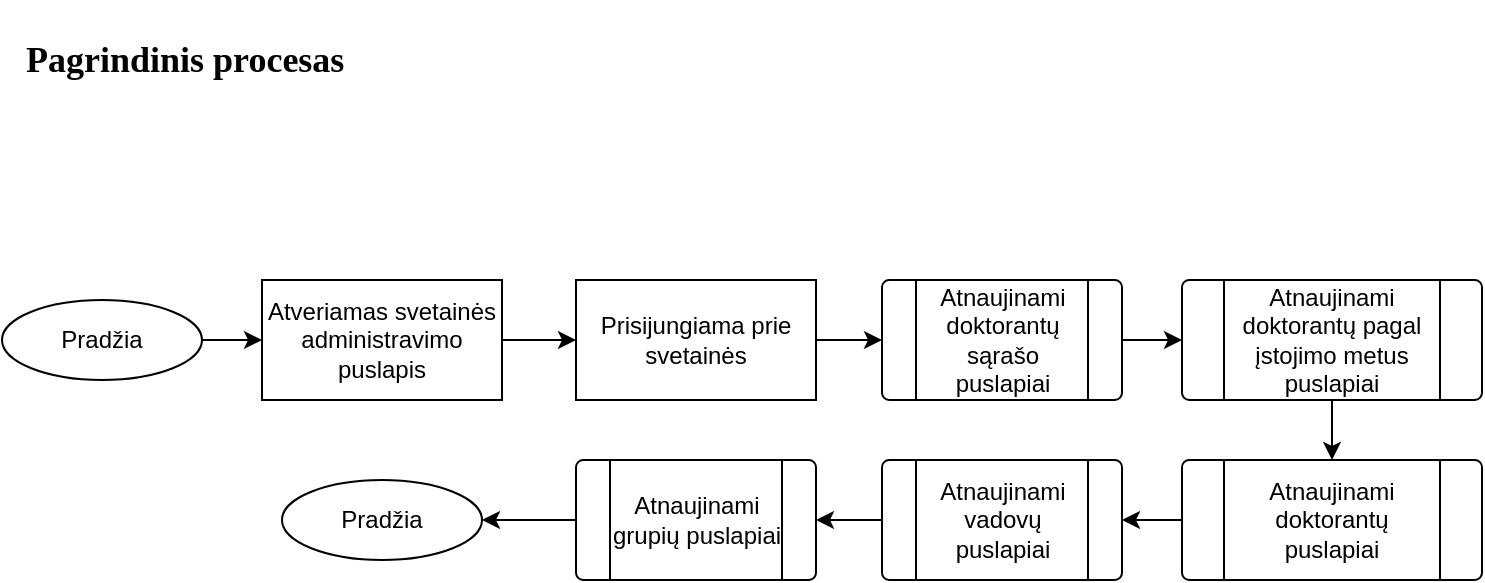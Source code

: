 <mxfile version="14.7.7" type="device" pages="6"><diagram id="HOmEyxWDzQRyVSeBUZ_6" name="Pagrindinis"><mxGraphModel dx="2249" dy="780" grid="1" gridSize="10" guides="1" tooltips="1" connect="1" arrows="1" fold="1" page="1" pageScale="1" pageWidth="827" pageHeight="1169" math="0" shadow="0"><root><mxCell id="0"/><mxCell id="1" parent="0"/><mxCell id="Kmv2PN-DfCvS5lbLBkJW-3" value="" style="edgeStyle=orthogonalEdgeStyle;rounded=0;orthogonalLoop=1;jettySize=auto;html=1;" edge="1" parent="1" source="Kmv2PN-DfCvS5lbLBkJW-1" target="Kmv2PN-DfCvS5lbLBkJW-2"><mxGeometry relative="1" as="geometry"/></mxCell><mxCell id="Kmv2PN-DfCvS5lbLBkJW-1" value="Pradžia" style="ellipse;whiteSpace=wrap;html=1;" vertex="1" parent="1"><mxGeometry x="-820" y="310" width="100" height="40" as="geometry"/></mxCell><mxCell id="Kmv2PN-DfCvS5lbLBkJW-5" value="" style="edgeStyle=orthogonalEdgeStyle;rounded=0;orthogonalLoop=1;jettySize=auto;html=1;" edge="1" parent="1" source="Kmv2PN-DfCvS5lbLBkJW-2" target="Kmv2PN-DfCvS5lbLBkJW-4"><mxGeometry relative="1" as="geometry"/></mxCell><UserObject label="Atveriamas svetainės administravimo puslapis" id="Kmv2PN-DfCvS5lbLBkJW-2"><mxCell style="rounded=0;whiteSpace=wrap;html=1;" vertex="1" parent="1"><mxGeometry x="-690" y="300" width="120" height="60" as="geometry"/></mxCell></UserObject><mxCell id="Kmv2PN-DfCvS5lbLBkJW-7" value="" style="edgeStyle=orthogonalEdgeStyle;rounded=0;orthogonalLoop=1;jettySize=auto;html=1;" edge="1" parent="1" source="Kmv2PN-DfCvS5lbLBkJW-4" target="Kmv2PN-DfCvS5lbLBkJW-6"><mxGeometry relative="1" as="geometry"/></mxCell><mxCell id="Kmv2PN-DfCvS5lbLBkJW-4" value="Prisijungiama prie svetainės" style="rounded=0;whiteSpace=wrap;html=1;" vertex="1" parent="1"><mxGeometry x="-533" y="300" width="120" height="60" as="geometry"/></mxCell><mxCell id="Kmv2PN-DfCvS5lbLBkJW-9" value="" style="edgeStyle=orthogonalEdgeStyle;rounded=0;orthogonalLoop=1;jettySize=auto;html=1;" edge="1" parent="1" source="Kmv2PN-DfCvS5lbLBkJW-6" target="Kmv2PN-DfCvS5lbLBkJW-8"><mxGeometry relative="1" as="geometry"/></mxCell><UserObject label="&lt;div&gt;Atnaujinami doktorantų sąrašo&lt;/div&gt;&lt;div&gt; puslapiai&lt;/div&gt;" link="data:page/id,TJL-rAHIiVIRb_WLu4ks" id="Kmv2PN-DfCvS5lbLBkJW-6"><mxCell style="verticalLabelPosition=middle;verticalAlign=middle;html=1;shape=process;whiteSpace=wrap;rounded=1;size=0.14;arcSize=6;fontFamily=Helvetica;fontSize=12;fontColor=#000000;align=center;strokeColor=#000000;fillColor=#ffffff;labelPosition=center;" vertex="1" parent="1"><mxGeometry x="-380" y="300" width="120" height="60" as="geometry"/></mxCell></UserObject><mxCell id="Kmv2PN-DfCvS5lbLBkJW-11" value="" style="edgeStyle=orthogonalEdgeStyle;rounded=0;orthogonalLoop=1;jettySize=auto;html=1;" edge="1" parent="1" source="Kmv2PN-DfCvS5lbLBkJW-8" target="Kmv2PN-DfCvS5lbLBkJW-10"><mxGeometry relative="1" as="geometry"/></mxCell><UserObject label="&lt;div&gt;Atnaujinami doktorantų pagal įstojimo metus puslapiai&lt;/div&gt;" link="data:page/id,t3t_hYYBl11Jm-0WP_ZO" id="Kmv2PN-DfCvS5lbLBkJW-8"><mxCell style="verticalLabelPosition=middle;verticalAlign=middle;html=1;shape=process;whiteSpace=wrap;rounded=1;size=0.14;arcSize=6;fontFamily=Helvetica;fontSize=12;fontColor=#000000;align=center;strokeColor=#000000;fillColor=#ffffff;labelPosition=center;" vertex="1" parent="1"><mxGeometry x="-230" y="300" width="150" height="60" as="geometry"/></mxCell></UserObject><mxCell id="Kmv2PN-DfCvS5lbLBkJW-13" value="" style="edgeStyle=orthogonalEdgeStyle;rounded=0;orthogonalLoop=1;jettySize=auto;html=1;" edge="1" parent="1" source="Kmv2PN-DfCvS5lbLBkJW-10" target="Kmv2PN-DfCvS5lbLBkJW-12"><mxGeometry relative="1" as="geometry"/></mxCell><UserObject label="Atnaujinami doktorantų puslapiai" link="data:page/id,6G76LP2ZmnltHjXGgT2S" id="Kmv2PN-DfCvS5lbLBkJW-10"><mxCell style="verticalLabelPosition=middle;verticalAlign=middle;html=1;shape=process;whiteSpace=wrap;rounded=1;size=0.14;arcSize=6;fontFamily=Helvetica;fontSize=12;fontColor=#000000;align=center;strokeColor=#000000;fillColor=#ffffff;labelPosition=center;" vertex="1" parent="1"><mxGeometry x="-230" y="390" width="150" height="60" as="geometry"/></mxCell></UserObject><mxCell id="Kmv2PN-DfCvS5lbLBkJW-15" value="" style="edgeStyle=orthogonalEdgeStyle;rounded=0;orthogonalLoop=1;jettySize=auto;html=1;" edge="1" parent="1" source="Kmv2PN-DfCvS5lbLBkJW-12" target="Kmv2PN-DfCvS5lbLBkJW-14"><mxGeometry relative="1" as="geometry"/></mxCell><UserObject label="&lt;div&gt;Atnaujinami vadovų puslapiai&lt;/div&gt;" link="data:page/id,lfFGFuLRsII3FvZzny6U" id="Kmv2PN-DfCvS5lbLBkJW-12"><mxCell style="verticalLabelPosition=middle;verticalAlign=middle;html=1;shape=process;whiteSpace=wrap;rounded=1;size=0.14;arcSize=6;fontFamily=Helvetica;fontSize=12;fontColor=#000000;align=center;strokeColor=#000000;fillColor=#ffffff;labelPosition=center;" vertex="1" parent="1"><mxGeometry x="-380" y="390" width="120" height="60" as="geometry"/></mxCell></UserObject><mxCell id="Kmv2PN-DfCvS5lbLBkJW-17" value="" style="edgeStyle=orthogonalEdgeStyle;rounded=0;orthogonalLoop=1;jettySize=auto;html=1;" edge="1" parent="1" source="Kmv2PN-DfCvS5lbLBkJW-14" target="Kmv2PN-DfCvS5lbLBkJW-16"><mxGeometry relative="1" as="geometry"/></mxCell><UserObject label="Atnaujinami grupių puslapiai" link="data:page/id,IF5SdQDpSgq68DWaSBhp" id="Kmv2PN-DfCvS5lbLBkJW-14"><mxCell style="verticalLabelPosition=middle;verticalAlign=middle;html=1;shape=process;whiteSpace=wrap;rounded=1;size=0.14;arcSize=6;fontFamily=Helvetica;fontSize=12;fontColor=#000000;align=center;strokeColor=#000000;fillColor=#ffffff;labelPosition=center;" vertex="1" parent="1"><mxGeometry x="-533" y="390" width="120" height="60" as="geometry"/></mxCell></UserObject><mxCell id="Kmv2PN-DfCvS5lbLBkJW-16" value="Pradžia" style="ellipse;whiteSpace=wrap;html=1;" vertex="1" parent="1"><mxGeometry x="-680" y="400" width="100" height="40" as="geometry"/></mxCell><mxCell id="7_rwVH_DBE3Y28ihN3-t-1" value="Pagrindinis procesas" style="text;html=1;strokeColor=none;fillColor=none;align=left;verticalAlign=middle;whiteSpace=wrap;rounded=0;fontFamily=Tahoma;fontSize=18;fontStyle=1" vertex="1" parent="1"><mxGeometry x="-810" y="160" width="490" height="60" as="geometry"/></mxCell></root></mxGraphModel></diagram><diagram id="TJL-rAHIiVIRb_WLu4ks" name="Atnaujinami doktorantų sąrašo puslapiai"><mxGraphModel dx="2249" dy="780" grid="1" gridSize="10" guides="1" tooltips="1" connect="1" arrows="1" fold="1" page="1" pageScale="1" pageWidth="827" pageHeight="1169" math="0" shadow="0"><root><mxCell id="hIEcC4FUzpf935OuNHX--0"/><mxCell id="hIEcC4FUzpf935OuNHX--1" parent="hIEcC4FUzpf935OuNHX--0"/><mxCell id="7L0iMZgD85uGUO4fIvyd-3" value="" style="edgeStyle=orthogonalEdgeStyle;rounded=0;orthogonalLoop=1;jettySize=auto;html=1;" edge="1" parent="hIEcC4FUzpf935OuNHX--1" source="7L0iMZgD85uGUO4fIvyd-0" target="7L0iMZgD85uGUO4fIvyd-1"><mxGeometry relative="1" as="geometry"/></mxCell><mxCell id="7L0iMZgD85uGUO4fIvyd-0" value="Pradžia" style="ellipse;whiteSpace=wrap;html=1;" vertex="1" parent="hIEcC4FUzpf935OuNHX--1"><mxGeometry x="-820" y="310" width="100" height="40" as="geometry"/></mxCell><mxCell id="RhlPPWYi5A3qPkuIyTyr-0" value="" style="edgeStyle=orthogonalEdgeStyle;rounded=0;orthogonalLoop=1;jettySize=auto;html=1;" edge="1" parent="hIEcC4FUzpf935OuNHX--1" source="7L0iMZgD85uGUO4fIvyd-1" target="7L0iMZgD85uGUO4fIvyd-4"><mxGeometry relative="1" as="geometry"/></mxCell><mxCell id="7L0iMZgD85uGUO4fIvyd-1" value="&lt;div&gt;Nunaviguojama į straipsnio paieškos puslapį&lt;/div&gt;" style="rounded=0;whiteSpace=wrap;html=1;" vertex="1" parent="hIEcC4FUzpf935OuNHX--1"><mxGeometry x="-690" y="300" width="120" height="60" as="geometry"/></mxCell><mxCell id="7L0iMZgD85uGUO4fIvyd-2" value="Pabaiga" style="ellipse;whiteSpace=wrap;html=1;" vertex="1" parent="hIEcC4FUzpf935OuNHX--1"><mxGeometry x="-670" y="710" width="100" height="40" as="geometry"/></mxCell><mxCell id="DQsnDVCuznX2HytLyP_m-4" value="" style="edgeStyle=orthogonalEdgeStyle;rounded=0;orthogonalLoop=1;jettySize=auto;html=1;" edge="1" parent="hIEcC4FUzpf935OuNHX--1" source="7L0iMZgD85uGUO4fIvyd-4" target="DQsnDVCuznX2HytLyP_m-3"><mxGeometry relative="1" as="geometry"/></mxCell><mxCell id="7L0iMZgD85uGUO4fIvyd-4" value="&lt;div&gt;Randamas lietuviškas doktorantų sąrašo puslapis&lt;/div&gt;" style="rounded=0;whiteSpace=wrap;html=1;" vertex="1" parent="hIEcC4FUzpf935OuNHX--1"><mxGeometry x="-533" y="300" width="120" height="60" as="geometry"/></mxCell><mxCell id="DQsnDVCuznX2HytLyP_m-14" value="" style="edgeStyle=orthogonalEdgeStyle;rounded=0;orthogonalLoop=1;jettySize=auto;html=1;" edge="1" parent="hIEcC4FUzpf935OuNHX--1" source="DQsnDVCuznX2HytLyP_m-3" target="DQsnDVCuznX2HytLyP_m-8"><mxGeometry relative="1" as="geometry"/></mxCell><mxCell id="DQsnDVCuznX2HytLyP_m-3" value="Atveriamas lietuviško doktorantų puslapio kodo redagavimo langas" style="rounded=0;whiteSpace=wrap;html=1;" vertex="1" parent="hIEcC4FUzpf935OuNHX--1"><mxGeometry x="-380" y="300" width="120" height="60" as="geometry"/></mxCell><mxCell id="DQsnDVCuznX2HytLyP_m-9" style="edgeStyle=orthogonalEdgeStyle;rounded=0;orthogonalLoop=1;jettySize=auto;html=1;entryX=1;entryY=0.5;entryDx=0;entryDy=0;" edge="1" parent="hIEcC4FUzpf935OuNHX--1" source="DQsnDVCuznX2HytLyP_m-5" target="DQsnDVCuznX2HytLyP_m-8"><mxGeometry relative="1" as="geometry"/></mxCell><mxCell id="DQsnDVCuznX2HytLyP_m-10" style="edgeStyle=orthogonalEdgeStyle;rounded=0;orthogonalLoop=1;jettySize=auto;html=1;entryX=1;entryY=0.5;entryDx=0;entryDy=0;" edge="1" parent="hIEcC4FUzpf935OuNHX--1" source="DQsnDVCuznX2HytLyP_m-5" target="DQsnDVCuznX2HytLyP_m-6"><mxGeometry relative="1" as="geometry"/></mxCell><mxCell id="DQsnDVCuznX2HytLyP_m-13" style="edgeStyle=orthogonalEdgeStyle;rounded=0;orthogonalLoop=1;jettySize=auto;html=1;entryX=1;entryY=0.5;entryDx=0;entryDy=0;" edge="1" parent="hIEcC4FUzpf935OuNHX--1" source="DQsnDVCuznX2HytLyP_m-5" target="DQsnDVCuznX2HytLyP_m-11"><mxGeometry relative="1" as="geometry"/></mxCell><mxCell id="DQsnDVCuznX2HytLyP_m-26" style="edgeStyle=orthogonalEdgeStyle;rounded=0;orthogonalLoop=1;jettySize=auto;html=1;entryX=1;entryY=0.5;entryDx=0;entryDy=0;" edge="1" parent="hIEcC4FUzpf935OuNHX--1" source="DQsnDVCuznX2HytLyP_m-5" target="DQsnDVCuznX2HytLyP_m-25"><mxGeometry relative="1" as="geometry"/></mxCell><mxCell id="DQsnDVCuznX2HytLyP_m-5" value="" style="strokeWidth=2;html=1;shape=mxgraph.flowchart.database;whiteSpace=wrap;rounded=1;" vertex="1" parent="hIEcC4FUzpf935OuNHX--1"><mxGeometry x="-20" y="440" width="60" height="60" as="geometry"/></mxCell><mxCell id="DQsnDVCuznX2HytLyP_m-12" value="" style="edgeStyle=orthogonalEdgeStyle;rounded=0;orthogonalLoop=1;jettySize=auto;html=1;" edge="1" parent="hIEcC4FUzpf935OuNHX--1" source="DQsnDVCuznX2HytLyP_m-6" target="DQsnDVCuznX2HytLyP_m-11"><mxGeometry relative="1" as="geometry"/></mxCell><mxCell id="DQsnDVCuznX2HytLyP_m-6" value="Sugeneruojama informacija &quot;kryptys&quot;" style="rounded=0;whiteSpace=wrap;html=1;" vertex="1" parent="hIEcC4FUzpf935OuNHX--1"><mxGeometry x="-210" y="400" width="120" height="60" as="geometry"/></mxCell><mxCell id="DQsnDVCuznX2HytLyP_m-15" value="" style="edgeStyle=orthogonalEdgeStyle;rounded=0;orthogonalLoop=1;jettySize=auto;html=1;" edge="1" parent="hIEcC4FUzpf935OuNHX--1" source="DQsnDVCuznX2HytLyP_m-8" target="DQsnDVCuznX2HytLyP_m-6"><mxGeometry relative="1" as="geometry"/></mxCell><mxCell id="DQsnDVCuznX2HytLyP_m-8" value="Atveriama Excel duombazė" style="rounded=0;whiteSpace=wrap;html=1;" vertex="1" parent="hIEcC4FUzpf935OuNHX--1"><mxGeometry x="-210" y="300" width="120" height="60" as="geometry"/></mxCell><mxCell id="DQsnDVCuznX2HytLyP_m-17" value="" style="edgeStyle=orthogonalEdgeStyle;rounded=0;orthogonalLoop=1;jettySize=auto;html=1;" edge="1" parent="hIEcC4FUzpf935OuNHX--1" source="DQsnDVCuznX2HytLyP_m-11" target="DQsnDVCuznX2HytLyP_m-16"><mxGeometry relative="1" as="geometry"/></mxCell><mxCell id="DQsnDVCuznX2HytLyP_m-11" value="Nuskaitomas lietuviškas krypčių kodas" style="rounded=0;whiteSpace=wrap;html=1;" vertex="1" parent="hIEcC4FUzpf935OuNHX--1"><mxGeometry x="-210" y="490" width="120" height="60" as="geometry"/></mxCell><mxCell id="DQsnDVCuznX2HytLyP_m-19" value="" style="edgeStyle=orthogonalEdgeStyle;rounded=0;orthogonalLoop=1;jettySize=auto;html=1;" edge="1" parent="hIEcC4FUzpf935OuNHX--1" source="DQsnDVCuznX2HytLyP_m-16" target="DQsnDVCuznX2HytLyP_m-18"><mxGeometry relative="1" as="geometry"/></mxCell><mxCell id="DQsnDVCuznX2HytLyP_m-16" value="Pataisoma žodžio doktorantai galūnė" style="rounded=0;whiteSpace=wrap;html=1;" vertex="1" parent="hIEcC4FUzpf935OuNHX--1"><mxGeometry x="-380" y="490" width="120" height="60" as="geometry"/></mxCell><mxCell id="DQsnDVCuznX2HytLyP_m-33" value="" style="edgeStyle=orthogonalEdgeStyle;rounded=0;orthogonalLoop=1;jettySize=auto;html=1;" edge="1" parent="hIEcC4FUzpf935OuNHX--1" source="DQsnDVCuznX2HytLyP_m-18" target="DQsnDVCuznX2HytLyP_m-20"><mxGeometry relative="1" as="geometry"/></mxCell><mxCell id="DQsnDVCuznX2HytLyP_m-18" value="Perrašomas lietuviško doktorantų puslapio kodas" style="rounded=0;whiteSpace=wrap;html=1;" vertex="1" parent="hIEcC4FUzpf935OuNHX--1"><mxGeometry x="-533" y="490" width="120" height="60" as="geometry"/></mxCell><mxCell id="DQsnDVCuznX2HytLyP_m-27" value="" style="edgeStyle=orthogonalEdgeStyle;rounded=0;orthogonalLoop=1;jettySize=auto;html=1;" edge="1" parent="hIEcC4FUzpf935OuNHX--1" source="DQsnDVCuznX2HytLyP_m-20" target="DQsnDVCuznX2HytLyP_m-22"><mxGeometry relative="1" as="geometry"/></mxCell><mxCell id="DQsnDVCuznX2HytLyP_m-20" value="Išsaugomi lietuviško puslapio pakeitimai" style="rounded=0;whiteSpace=wrap;html=1;" vertex="1" parent="hIEcC4FUzpf935OuNHX--1"><mxGeometry x="-690" y="490" width="120" height="60" as="geometry"/></mxCell><mxCell id="DQsnDVCuznX2HytLyP_m-28" value="" style="edgeStyle=orthogonalEdgeStyle;rounded=0;orthogonalLoop=1;jettySize=auto;html=1;" edge="1" parent="hIEcC4FUzpf935OuNHX--1" source="DQsnDVCuznX2HytLyP_m-22" target="DQsnDVCuznX2HytLyP_m-23"><mxGeometry relative="1" as="geometry"/></mxCell><mxCell id="DQsnDVCuznX2HytLyP_m-22" value="&lt;div&gt;Nunaviguojama į straipsnio paieškos puslapį&lt;/div&gt;" style="rounded=0;whiteSpace=wrap;html=1;" vertex="1" parent="hIEcC4FUzpf935OuNHX--1"><mxGeometry x="-690" y="600" width="120" height="60" as="geometry"/></mxCell><mxCell id="DQsnDVCuznX2HytLyP_m-29" value="" style="edgeStyle=orthogonalEdgeStyle;rounded=0;orthogonalLoop=1;jettySize=auto;html=1;" edge="1" parent="hIEcC4FUzpf935OuNHX--1" source="DQsnDVCuznX2HytLyP_m-23" target="DQsnDVCuznX2HytLyP_m-24"><mxGeometry relative="1" as="geometry"/></mxCell><mxCell id="DQsnDVCuznX2HytLyP_m-23" value="&lt;div&gt;Randamas angliškas doktorantų sąrašo puslapis&lt;/div&gt;" style="rounded=0;whiteSpace=wrap;html=1;" vertex="1" parent="hIEcC4FUzpf935OuNHX--1"><mxGeometry x="-533" y="600" width="120" height="60" as="geometry"/></mxCell><mxCell id="DQsnDVCuznX2HytLyP_m-30" value="" style="edgeStyle=orthogonalEdgeStyle;rounded=0;orthogonalLoop=1;jettySize=auto;html=1;" edge="1" parent="hIEcC4FUzpf935OuNHX--1" source="DQsnDVCuznX2HytLyP_m-24" target="DQsnDVCuznX2HytLyP_m-25"><mxGeometry relative="1" as="geometry"/></mxCell><mxCell id="DQsnDVCuznX2HytLyP_m-24" value="Atveriamas angliško doktorantų puslapio kodo redagavimo langas" style="rounded=0;whiteSpace=wrap;html=1;" vertex="1" parent="hIEcC4FUzpf935OuNHX--1"><mxGeometry x="-380" y="600" width="120" height="60" as="geometry"/></mxCell><mxCell id="DQsnDVCuznX2HytLyP_m-32" value="" style="edgeStyle=orthogonalEdgeStyle;rounded=0;orthogonalLoop=1;jettySize=auto;html=1;" edge="1" parent="hIEcC4FUzpf935OuNHX--1" source="DQsnDVCuznX2HytLyP_m-25" target="DQsnDVCuznX2HytLyP_m-31"><mxGeometry relative="1" as="geometry"/></mxCell><mxCell id="DQsnDVCuznX2HytLyP_m-25" value="Nuskaitomas angliškas krypčių kodas" style="rounded=0;whiteSpace=wrap;html=1;" vertex="1" parent="hIEcC4FUzpf935OuNHX--1"><mxGeometry x="-210" y="600" width="120" height="60" as="geometry"/></mxCell><mxCell id="DQsnDVCuznX2HytLyP_m-35" value="" style="edgeStyle=orthogonalEdgeStyle;rounded=0;orthogonalLoop=1;jettySize=auto;html=1;" edge="1" parent="hIEcC4FUzpf935OuNHX--1" source="DQsnDVCuznX2HytLyP_m-31" target="DQsnDVCuznX2HytLyP_m-34"><mxGeometry relative="1" as="geometry"/></mxCell><mxCell id="DQsnDVCuznX2HytLyP_m-31" value="Pataisoma doktorantų skaičiaus sakinio struktūra" style="rounded=0;whiteSpace=wrap;html=1;" vertex="1" parent="hIEcC4FUzpf935OuNHX--1"><mxGeometry x="-210" y="700" width="120" height="60" as="geometry"/></mxCell><mxCell id="DQsnDVCuznX2HytLyP_m-37" value="" style="edgeStyle=orthogonalEdgeStyle;rounded=0;orthogonalLoop=1;jettySize=auto;html=1;" edge="1" parent="hIEcC4FUzpf935OuNHX--1" source="DQsnDVCuznX2HytLyP_m-34" target="DQsnDVCuznX2HytLyP_m-36"><mxGeometry relative="1" as="geometry"/></mxCell><mxCell id="DQsnDVCuznX2HytLyP_m-34" value="Perrašomas angliško doktorantų puslapio kodas" style="rounded=0;whiteSpace=wrap;html=1;" vertex="1" parent="hIEcC4FUzpf935OuNHX--1"><mxGeometry x="-380" y="700" width="120" height="60" as="geometry"/></mxCell><mxCell id="DQsnDVCuznX2HytLyP_m-38" value="" style="edgeStyle=orthogonalEdgeStyle;rounded=0;orthogonalLoop=1;jettySize=auto;html=1;" edge="1" parent="hIEcC4FUzpf935OuNHX--1" source="DQsnDVCuznX2HytLyP_m-36" target="7L0iMZgD85uGUO4fIvyd-2"><mxGeometry relative="1" as="geometry"/></mxCell><mxCell id="DQsnDVCuznX2HytLyP_m-36" value="Išsaugomi angliško puslapio pakeitimai" style="rounded=0;whiteSpace=wrap;html=1;" vertex="1" parent="hIEcC4FUzpf935OuNHX--1"><mxGeometry x="-533" y="700" width="120" height="60" as="geometry"/></mxCell><mxCell id="M76WVp8aP0b7rEhd2XBJ-0" value="Atnaujinami doktorantų sąrašo puslapiai" style="text;html=1;strokeColor=none;fillColor=none;align=left;verticalAlign=middle;whiteSpace=wrap;rounded=0;fontFamily=Tahoma;fontSize=18;fontStyle=1" vertex="1" parent="hIEcC4FUzpf935OuNHX--1"><mxGeometry x="-810" y="170" width="490" height="60" as="geometry"/></mxCell></root></mxGraphModel></diagram><diagram name="Atnaujinami doktorantų pagal įstojimo metus puslapiai" id="t3t_hYYBl11Jm-0WP_ZO"><mxGraphModel dx="2249" dy="780" grid="1" gridSize="10" guides="1" tooltips="1" connect="1" arrows="1" fold="1" page="1" pageScale="1" pageWidth="827" pageHeight="1169" math="0" shadow="0"><root><mxCell id="SWcKev8omaMYw_AAzSCS-0"/><mxCell id="SWcKev8omaMYw_AAzSCS-1" parent="SWcKev8omaMYw_AAzSCS-0"/><mxCell id="SWcKev8omaMYw_AAzSCS-2" value="" style="edgeStyle=orthogonalEdgeStyle;rounded=0;orthogonalLoop=1;jettySize=auto;html=1;" edge="1" parent="SWcKev8omaMYw_AAzSCS-1" source="SWcKev8omaMYw_AAzSCS-3" target="SWcKev8omaMYw_AAzSCS-5"><mxGeometry relative="1" as="geometry"/></mxCell><mxCell id="SWcKev8omaMYw_AAzSCS-3" value="Pradžia" style="ellipse;whiteSpace=wrap;html=1;" vertex="1" parent="SWcKev8omaMYw_AAzSCS-1"><mxGeometry x="-820" y="310" width="100" height="40" as="geometry"/></mxCell><mxCell id="2GHVWK9An98wUh45fNPw-1" value="" style="edgeStyle=orthogonalEdgeStyle;rounded=0;orthogonalLoop=1;jettySize=auto;html=1;" edge="1" parent="SWcKev8omaMYw_AAzSCS-1" source="SWcKev8omaMYw_AAzSCS-5" target="2GHVWK9An98wUh45fNPw-0"><mxGeometry relative="1" as="geometry"/></mxCell><mxCell id="SWcKev8omaMYw_AAzSCS-5" value="&lt;div&gt;Nunaviguojama į straipsnio paieškos puslapį&lt;/div&gt;" style="rounded=0;whiteSpace=wrap;html=1;" vertex="1" parent="SWcKev8omaMYw_AAzSCS-1"><mxGeometry x="-690" y="300" width="130" height="60" as="geometry"/></mxCell><mxCell id="SWcKev8omaMYw_AAzSCS-6" value="Pabaiga" style="ellipse;whiteSpace=wrap;html=1;" vertex="1" parent="SWcKev8omaMYw_AAzSCS-1"><mxGeometry x="-523" y="670" width="100" height="40" as="geometry"/></mxCell><mxCell id="KY13l_Day72Kv4m0J0aU-1" value="" style="edgeStyle=orthogonalEdgeStyle;rounded=0;orthogonalLoop=1;jettySize=auto;html=1;" edge="1" parent="SWcKev8omaMYw_AAzSCS-1" source="2GHVWK9An98wUh45fNPw-0" target="KY13l_Day72Kv4m0J0aU-0"><mxGeometry relative="1" as="geometry"/></mxCell><mxCell id="2GHVWK9An98wUh45fNPw-0" value="&lt;div&gt;Randamas lietuviškas doktorantų pagal metus puslapis&lt;/div&gt;" style="rounded=0;whiteSpace=wrap;html=1;" vertex="1" parent="SWcKev8omaMYw_AAzSCS-1"><mxGeometry x="-533" y="300" width="120" height="60" as="geometry"/></mxCell><mxCell id="8Ytla-wvufb2ZHCB3QeZ-16" style="edgeStyle=orthogonalEdgeStyle;rounded=0;orthogonalLoop=1;jettySize=auto;html=1;entryX=0.5;entryY=0;entryDx=0;entryDy=0;" edge="1" parent="SWcKev8omaMYw_AAzSCS-1" source="KY13l_Day72Kv4m0J0aU-0" target="hDIa3Wcx4Ua0dBc934Bm-0"><mxGeometry relative="1" as="geometry"/></mxCell><mxCell id="KY13l_Day72Kv4m0J0aU-0" value="Atveriamas lietuviško doktorantų pagal metus puslapio kodo redagavimo langas" style="rounded=0;whiteSpace=wrap;html=1;" vertex="1" parent="SWcKev8omaMYw_AAzSCS-1"><mxGeometry x="-380" y="300" width="130" height="60" as="geometry"/></mxCell><mxCell id="8Ytla-wvufb2ZHCB3QeZ-3" value="" style="edgeStyle=orthogonalEdgeStyle;rounded=0;orthogonalLoop=1;jettySize=auto;html=1;" edge="1" parent="SWcKev8omaMYw_AAzSCS-1" source="hDIa3Wcx4Ua0dBc934Bm-0" target="8Ytla-wvufb2ZHCB3QeZ-0"><mxGeometry relative="1" as="geometry"/></mxCell><mxCell id="hDIa3Wcx4Ua0dBc934Bm-0" value="Sugeneruojama informacija &quot;metai&quot;" style="rounded=0;whiteSpace=wrap;html=1;" vertex="1" parent="SWcKev8omaMYw_AAzSCS-1"><mxGeometry x="-230" y="390" width="120" height="60" as="geometry"/></mxCell><mxCell id="8Ytla-wvufb2ZHCB3QeZ-4" value="" style="edgeStyle=orthogonalEdgeStyle;rounded=0;orthogonalLoop=1;jettySize=auto;html=1;" edge="1" parent="SWcKev8omaMYw_AAzSCS-1" source="8Ytla-wvufb2ZHCB3QeZ-0" target="8Ytla-wvufb2ZHCB3QeZ-1"><mxGeometry relative="1" as="geometry"/></mxCell><mxCell id="8Ytla-wvufb2ZHCB3QeZ-0" value="Nuskaitomas naujas lietuviško doktorantų pagal metus puslapio kodas " style="rounded=0;whiteSpace=wrap;html=1;" vertex="1" parent="SWcKev8omaMYw_AAzSCS-1"><mxGeometry x="-380" y="390" width="130" height="60" as="geometry"/></mxCell><mxCell id="8Ytla-wvufb2ZHCB3QeZ-5" value="" style="edgeStyle=orthogonalEdgeStyle;rounded=0;orthogonalLoop=1;jettySize=auto;html=1;" edge="1" parent="SWcKev8omaMYw_AAzSCS-1" source="8Ytla-wvufb2ZHCB3QeZ-1" target="8Ytla-wvufb2ZHCB3QeZ-2"><mxGeometry relative="1" as="geometry"/></mxCell><mxCell id="8Ytla-wvufb2ZHCB3QeZ-1" value="Išvalomas senas lietuviško doktorantų pagal metus puslapio kodas " style="rounded=0;whiteSpace=wrap;html=1;" vertex="1" parent="SWcKev8omaMYw_AAzSCS-1"><mxGeometry x="-533" y="390" width="120" height="60" as="geometry"/></mxCell><mxCell id="8Ytla-wvufb2ZHCB3QeZ-8" value="" style="edgeStyle=orthogonalEdgeStyle;rounded=0;orthogonalLoop=1;jettySize=auto;html=1;" edge="1" parent="SWcKev8omaMYw_AAzSCS-1" source="8Ytla-wvufb2ZHCB3QeZ-2" target="8Ytla-wvufb2ZHCB3QeZ-6"><mxGeometry relative="1" as="geometry"/></mxCell><mxCell id="8Ytla-wvufb2ZHCB3QeZ-2" value="Apjungiamas senas ir naujas lietuviško doktorantų pagal metus puslapio kodas " style="rounded=0;whiteSpace=wrap;html=1;" vertex="1" parent="SWcKev8omaMYw_AAzSCS-1"><mxGeometry x="-690" y="390" width="130" height="60" as="geometry"/></mxCell><mxCell id="8Ytla-wvufb2ZHCB3QeZ-11" value="" style="edgeStyle=orthogonalEdgeStyle;rounded=0;orthogonalLoop=1;jettySize=auto;html=1;" edge="1" parent="SWcKev8omaMYw_AAzSCS-1" source="8Ytla-wvufb2ZHCB3QeZ-6" target="8Ytla-wvufb2ZHCB3QeZ-10"><mxGeometry relative="1" as="geometry"/></mxCell><mxCell id="8Ytla-wvufb2ZHCB3QeZ-6" value="Perrašomas lietuviško doktorantų pagal metus puslapio kodas " style="rounded=0;whiteSpace=wrap;html=1;" vertex="1" parent="SWcKev8omaMYw_AAzSCS-1"><mxGeometry x="-690" y="480" width="130" height="60" as="geometry"/></mxCell><mxCell id="8Ytla-wvufb2ZHCB3QeZ-13" value="" style="edgeStyle=orthogonalEdgeStyle;rounded=0;orthogonalLoop=1;jettySize=auto;html=1;" edge="1" parent="SWcKev8omaMYw_AAzSCS-1" source="8Ytla-wvufb2ZHCB3QeZ-10" target="8Ytla-wvufb2ZHCB3QeZ-12"><mxGeometry relative="1" as="geometry"/></mxCell><mxCell id="8Ytla-wvufb2ZHCB3QeZ-10" value="&lt;div&gt;Nunaviguojama į straipsnio paieškos puslapį&lt;/div&gt;" style="rounded=0;whiteSpace=wrap;html=1;" vertex="1" parent="SWcKev8omaMYw_AAzSCS-1"><mxGeometry x="-533" y="480" width="123" height="60" as="geometry"/></mxCell><mxCell id="8Ytla-wvufb2ZHCB3QeZ-15" value="" style="edgeStyle=orthogonalEdgeStyle;rounded=0;orthogonalLoop=1;jettySize=auto;html=1;" edge="1" parent="SWcKev8omaMYw_AAzSCS-1" source="8Ytla-wvufb2ZHCB3QeZ-12" target="8Ytla-wvufb2ZHCB3QeZ-14"><mxGeometry relative="1" as="geometry"/></mxCell><mxCell id="8Ytla-wvufb2ZHCB3QeZ-12" value="&lt;div&gt;Randamas angliškas doktorantų pagal metus puslapis&lt;/div&gt;" style="rounded=0;whiteSpace=wrap;html=1;" vertex="1" parent="SWcKev8omaMYw_AAzSCS-1"><mxGeometry x="-380" y="480" width="130" height="60" as="geometry"/></mxCell><mxCell id="8Ytla-wvufb2ZHCB3QeZ-22" style="edgeStyle=orthogonalEdgeStyle;rounded=0;orthogonalLoop=1;jettySize=auto;html=1;exitX=0.5;exitY=1;exitDx=0;exitDy=0;entryX=1;entryY=0.5;entryDx=0;entryDy=0;" edge="1" parent="SWcKev8omaMYw_AAzSCS-1" source="8Ytla-wvufb2ZHCB3QeZ-14" target="8Ytla-wvufb2ZHCB3QeZ-18"><mxGeometry relative="1" as="geometry"/></mxCell><mxCell id="8Ytla-wvufb2ZHCB3QeZ-14" value="Atveriamas angliško doktorantų pagal metus puslapio kodo redagavimo langas" style="rounded=0;whiteSpace=wrap;html=1;" vertex="1" parent="SWcKev8omaMYw_AAzSCS-1"><mxGeometry x="-230" y="480" width="120" height="60" as="geometry"/></mxCell><mxCell id="84BltnZ0G7R6JQlSK3c6-0" value="" style="edgeStyle=orthogonalEdgeStyle;rounded=0;orthogonalLoop=1;jettySize=auto;html=1;" edge="1" parent="SWcKev8omaMYw_AAzSCS-1" source="8Ytla-wvufb2ZHCB3QeZ-18" target="8Ytla-wvufb2ZHCB3QeZ-23"><mxGeometry relative="1" as="geometry"/></mxCell><mxCell id="8Ytla-wvufb2ZHCB3QeZ-18" value="Nuskaitomas naujas angliško doktorantų pagal metus puslapio kodas " style="rounded=0;whiteSpace=wrap;html=1;" vertex="1" parent="SWcKev8omaMYw_AAzSCS-1"><mxGeometry x="-380" y="570" width="130" height="60" as="geometry"/></mxCell><mxCell id="8Ytla-wvufb2ZHCB3QeZ-25" value="" style="edgeStyle=orthogonalEdgeStyle;rounded=0;orthogonalLoop=1;jettySize=auto;html=1;" edge="1" parent="SWcKev8omaMYw_AAzSCS-1" source="8Ytla-wvufb2ZHCB3QeZ-23" target="8Ytla-wvufb2ZHCB3QeZ-24"><mxGeometry relative="1" as="geometry"/></mxCell><mxCell id="8Ytla-wvufb2ZHCB3QeZ-23" value="Išvalomas senas angliško doktorantų pagal metus puslapio kodas " style="rounded=0;whiteSpace=wrap;html=1;" vertex="1" parent="SWcKev8omaMYw_AAzSCS-1"><mxGeometry x="-530" y="570" width="120" height="60" as="geometry"/></mxCell><mxCell id="8Ytla-wvufb2ZHCB3QeZ-27" value="" style="edgeStyle=orthogonalEdgeStyle;rounded=0;orthogonalLoop=1;jettySize=auto;html=1;" edge="1" parent="SWcKev8omaMYw_AAzSCS-1" source="8Ytla-wvufb2ZHCB3QeZ-24" target="8Ytla-wvufb2ZHCB3QeZ-26"><mxGeometry relative="1" as="geometry"/></mxCell><mxCell id="8Ytla-wvufb2ZHCB3QeZ-24" value="Apjungiamas senas ir naujas angliško doktorantų pagal metus puslapio kodas " style="rounded=0;whiteSpace=wrap;html=1;" vertex="1" parent="SWcKev8omaMYw_AAzSCS-1"><mxGeometry x="-690" y="570" width="130" height="60" as="geometry"/></mxCell><mxCell id="8Ytla-wvufb2ZHCB3QeZ-28" value="" style="edgeStyle=orthogonalEdgeStyle;rounded=0;orthogonalLoop=1;jettySize=auto;html=1;" edge="1" parent="SWcKev8omaMYw_AAzSCS-1" source="8Ytla-wvufb2ZHCB3QeZ-26" target="SWcKev8omaMYw_AAzSCS-6"><mxGeometry relative="1" as="geometry"/></mxCell><mxCell id="8Ytla-wvufb2ZHCB3QeZ-26" value="Perrašomas angliško doktorantų pagal metus puslapio kodas " style="rounded=0;whiteSpace=wrap;html=1;" vertex="1" parent="SWcKev8omaMYw_AAzSCS-1"><mxGeometry x="-690" y="660" width="130" height="60" as="geometry"/></mxCell><mxCell id="-q_hk1ovZ1Yi6U49uwH_-1" value="" style="edgeStyle=orthogonalEdgeStyle;rounded=0;orthogonalLoop=1;jettySize=auto;html=1;" edge="1" parent="SWcKev8omaMYw_AAzSCS-1" source="-q_hk1ovZ1Yi6U49uwH_-0" target="hDIa3Wcx4Ua0dBc934Bm-0"><mxGeometry relative="1" as="geometry"/></mxCell><mxCell id="-q_hk1ovZ1Yi6U49uwH_-0" value="" style="strokeWidth=2;html=1;shape=mxgraph.flowchart.database;whiteSpace=wrap;rounded=1;" vertex="1" parent="SWcKev8omaMYw_AAzSCS-1"><mxGeometry x="-60" y="390" width="60" height="60" as="geometry"/></mxCell><mxCell id="OYf4CL8zNkl8kJFAbMtL-0" value="Atnaujinami doktorantų pagal įstojimo metus puslapiai" style="text;html=1;strokeColor=none;fillColor=none;align=left;verticalAlign=middle;whiteSpace=wrap;rounded=0;fontFamily=Tahoma;fontSize=18;fontStyle=1" vertex="1" parent="SWcKev8omaMYw_AAzSCS-1"><mxGeometry x="-810" y="160" width="580" height="60" as="geometry"/></mxCell></root></mxGraphModel></diagram><diagram name="Atnaujinami doktorantų puslapiai" id="6G76LP2ZmnltHjXGgT2S"><mxGraphModel dx="3076" dy="780" grid="1" gridSize="10" guides="1" tooltips="1" connect="1" arrows="1" fold="1" page="1" pageScale="1" pageWidth="827" pageHeight="1169" math="0" shadow="0"><root><mxCell id="VaHR0wTWglv8KfgCCIkE-0"/><mxCell id="VaHR0wTWglv8KfgCCIkE-1" parent="VaHR0wTWglv8KfgCCIkE-0"/><mxCell id="vRi31wzWMsVOqyuX7vXW-1" value="" style="edgeStyle=orthogonalEdgeStyle;rounded=0;orthogonalLoop=1;jettySize=auto;html=1;" edge="1" parent="VaHR0wTWglv8KfgCCIkE-1" source="VaHR0wTWglv8KfgCCIkE-3" target="itU--oYssGDWL3RSeXhE-3"><mxGeometry relative="1" as="geometry"/></mxCell><mxCell id="VaHR0wTWglv8KfgCCIkE-3" value="Pradžia" style="ellipse;whiteSpace=wrap;html=1;" vertex="1" parent="VaHR0wTWglv8KfgCCIkE-1"><mxGeometry x="-820" y="310" width="100" height="40" as="geometry"/></mxCell><mxCell id="vRi31wzWMsVOqyuX7vXW-2" value="" style="edgeStyle=orthogonalEdgeStyle;rounded=0;orthogonalLoop=1;jettySize=auto;html=1;" edge="1" parent="VaHR0wTWglv8KfgCCIkE-1" source="itU--oYssGDWL3RSeXhE-3" target="vRi31wzWMsVOqyuX7vXW-0"><mxGeometry relative="1" as="geometry"/></mxCell><mxCell id="itU--oYssGDWL3RSeXhE-3" value="Sugeneruojama informacija &quot;Doktorantas&quot;" style="rounded=0;whiteSpace=wrap;html=1;" vertex="1" parent="VaHR0wTWglv8KfgCCIkE-1"><mxGeometry x="-685" y="300" width="120" height="60" as="geometry"/></mxCell><mxCell id="cA4dIZHEG9B30_jQ-BEi-0" value="" style="edgeStyle=orthogonalEdgeStyle;rounded=0;orthogonalLoop=1;jettySize=auto;html=1;" edge="1" parent="VaHR0wTWglv8KfgCCIkE-1" source="vRi31wzWMsVOqyuX7vXW-0" target="vRi31wzWMsVOqyuX7vXW-12"><mxGeometry relative="1" as="geometry"/></mxCell><mxCell id="vRi31wzWMsVOqyuX7vXW-0" value="Nuskaitoma lietuviška ir angliška doktorantų informacija" style="rounded=0;whiteSpace=wrap;html=1;" vertex="1" parent="VaHR0wTWglv8KfgCCIkE-1"><mxGeometry x="-530" y="300" width="120" height="60" as="geometry"/></mxCell><mxCell id="vRi31wzWMsVOqyuX7vXW-18" value="" style="edgeStyle=orthogonalEdgeStyle;rounded=0;orthogonalLoop=1;jettySize=auto;html=1;" edge="1" parent="VaHR0wTWglv8KfgCCIkE-1" source="vRi31wzWMsVOqyuX7vXW-5" target="vRi31wzWMsVOqyuX7vXW-17"><mxGeometry relative="1" as="geometry"/></mxCell><mxCell id="vRi31wzWMsVOqyuX7vXW-5" value="Ieškoma kito vadovo puslapio pagal pavardę lietuvių kalba" style="rounded=0;whiteSpace=wrap;html=1;" vertex="1" parent="VaHR0wTWglv8KfgCCIkE-1"><mxGeometry x="-480" y="435" width="120" height="60" as="geometry"/></mxCell><mxCell id="vRi31wzWMsVOqyuX7vXW-15" value="Taip" style="edgeStyle=orthogonalEdgeStyle;rounded=0;orthogonalLoop=1;jettySize=auto;html=1;" edge="1" parent="VaHR0wTWglv8KfgCCIkE-1" source="vRi31wzWMsVOqyuX7vXW-7" target="vRi31wzWMsVOqyuX7vXW-10"><mxGeometry relative="1" as="geometry"/></mxCell><mxCell id="vRi31wzWMsVOqyuX7vXW-30" value="Ne" style="edgeStyle=orthogonalEdgeStyle;rounded=0;orthogonalLoop=1;jettySize=auto;html=1;" edge="1" parent="VaHR0wTWglv8KfgCCIkE-1" source="vRi31wzWMsVOqyuX7vXW-7" target="vRi31wzWMsVOqyuX7vXW-29"><mxGeometry relative="1" as="geometry"/></mxCell><mxCell id="vRi31wzWMsVOqyuX7vXW-7" value="&lt;div&gt;Atnaujinta visų vadovų&lt;br&gt;&lt;/div&gt;&lt;div&gt;informacija?&lt;/div&gt;" style="strokeWidth=2;html=1;shape=mxgraph.flowchart.decision;whiteSpace=wrap;rounded=1;" vertex="1" parent="VaHR0wTWglv8KfgCCIkE-1"><mxGeometry x="-180" y="405" width="115.71" height="120" as="geometry"/></mxCell><mxCell id="vRi31wzWMsVOqyuX7vXW-10" value="Pabaiga" style="ellipse;whiteSpace=wrap;html=1;" vertex="1" parent="VaHR0wTWglv8KfgCCIkE-1"><mxGeometry x="-20" y="445" width="100" height="40" as="geometry"/></mxCell><mxCell id="vRi31wzWMsVOqyuX7vXW-14" value="" style="edgeStyle=orthogonalEdgeStyle;rounded=0;orthogonalLoop=1;jettySize=auto;html=1;" edge="1" parent="VaHR0wTWglv8KfgCCIkE-1" source="vRi31wzWMsVOqyuX7vXW-12" target="vRi31wzWMsVOqyuX7vXW-7"><mxGeometry relative="1" as="geometry"/></mxCell><mxCell id="vRi31wzWMsVOqyuX7vXW-12" value="Iš nuskaitytos informacijos pašalinamos pasikartojančios reikšmės" style="rounded=0;whiteSpace=wrap;html=1;" vertex="1" parent="VaHR0wTWglv8KfgCCIkE-1"><mxGeometry x="-355" y="300" width="150" height="60" as="geometry"/></mxCell><mxCell id="vRi31wzWMsVOqyuX7vXW-20" value="" style="edgeStyle=orthogonalEdgeStyle;rounded=0;orthogonalLoop=1;jettySize=auto;html=1;" edge="1" parent="VaHR0wTWglv8KfgCCIkE-1" source="vRi31wzWMsVOqyuX7vXW-17" target="vRi31wzWMsVOqyuX7vXW-19"><mxGeometry relative="1" as="geometry"/></mxCell><mxCell id="vRi31wzWMsVOqyuX7vXW-17" value="Atveriamas vadovo lietuviško puslapio kodo redagavimo langas" style="rounded=0;whiteSpace=wrap;html=1;" vertex="1" parent="VaHR0wTWglv8KfgCCIkE-1"><mxGeometry x="-620" y="435" width="120" height="60" as="geometry"/></mxCell><mxCell id="vRi31wzWMsVOqyuX7vXW-23" value="" style="edgeStyle=orthogonalEdgeStyle;rounded=0;orthogonalLoop=1;jettySize=auto;html=1;" edge="1" parent="VaHR0wTWglv8KfgCCIkE-1" source="vRi31wzWMsVOqyuX7vXW-19" target="vRi31wzWMsVOqyuX7vXW-21"><mxGeometry relative="1" as="geometry"/></mxCell><mxCell id="vRi31wzWMsVOqyuX7vXW-19" value="Nuskaitomas dabartinis vadovo puslapio turinys" style="rounded=0;whiteSpace=wrap;html=1;" vertex="1" parent="VaHR0wTWglv8KfgCCIkE-1"><mxGeometry x="-760" y="435" width="120" height="60" as="geometry"/></mxCell><mxCell id="vRi31wzWMsVOqyuX7vXW-25" value="Taip" style="edgeStyle=orthogonalEdgeStyle;rounded=0;orthogonalLoop=1;jettySize=auto;html=1;" edge="1" parent="VaHR0wTWglv8KfgCCIkE-1" source="vRi31wzWMsVOqyuX7vXW-21" target="vRi31wzWMsVOqyuX7vXW-24"><mxGeometry relative="1" as="geometry"/></mxCell><mxCell id="vRi31wzWMsVOqyuX7vXW-27" value="Ne" style="edgeStyle=orthogonalEdgeStyle;rounded=0;orthogonalLoop=1;jettySize=auto;html=1;" edge="1" parent="VaHR0wTWglv8KfgCCIkE-1" source="vRi31wzWMsVOqyuX7vXW-21" target="vRi31wzWMsVOqyuX7vXW-26"><mxGeometry relative="1" as="geometry"/></mxCell><mxCell id="vRi31wzWMsVOqyuX7vXW-21" value="&lt;div&gt;Yra vadovo&lt;br&gt;&lt;/div&gt;&lt;div&gt;&lt;i&gt;slider'is&lt;/i&gt; ?&lt;br&gt;&lt;/div&gt;" style="strokeWidth=2;html=1;shape=mxgraph.flowchart.decision;whiteSpace=wrap;rounded=1;" vertex="1" parent="VaHR0wTWglv8KfgCCIkE-1"><mxGeometry x="-757.85" y="540" width="115.71" height="120" as="geometry"/></mxCell><mxCell id="vRi31wzWMsVOqyuX7vXW-33" style="edgeStyle=orthogonalEdgeStyle;rounded=0;orthogonalLoop=1;jettySize=auto;html=1;" edge="1" parent="VaHR0wTWglv8KfgCCIkE-1" source="vRi31wzWMsVOqyuX7vXW-24" target="vRi31wzWMsVOqyuX7vXW-32"><mxGeometry relative="1" as="geometry"/></mxCell><mxCell id="vRi31wzWMsVOqyuX7vXW-24" value="&lt;i&gt;Slider'is&lt;/i&gt; pakeičiamas nauju" style="rounded=0;whiteSpace=wrap;html=1;" vertex="1" parent="VaHR0wTWglv8KfgCCIkE-1"><mxGeometry x="-930" y="570" width="120" height="60" as="geometry"/></mxCell><mxCell id="vRi31wzWMsVOqyuX7vXW-34" style="edgeStyle=orthogonalEdgeStyle;rounded=0;orthogonalLoop=1;jettySize=auto;html=1;entryX=0.5;entryY=0;entryDx=0;entryDy=0;" edge="1" parent="VaHR0wTWglv8KfgCCIkE-1" source="vRi31wzWMsVOqyuX7vXW-26" target="vRi31wzWMsVOqyuX7vXW-32"><mxGeometry relative="1" as="geometry"/></mxCell><mxCell id="vRi31wzWMsVOqyuX7vXW-26" value="&lt;i&gt;Slider'is&lt;/i&gt; pridedamas puslapio apačioje" style="rounded=0;whiteSpace=wrap;html=1;" vertex="1" parent="VaHR0wTWglv8KfgCCIkE-1"><mxGeometry x="-762.14" y="700" width="120" height="60" as="geometry"/></mxCell><mxCell id="vRi31wzWMsVOqyuX7vXW-31" value="" style="edgeStyle=orthogonalEdgeStyle;rounded=0;orthogonalLoop=1;jettySize=auto;html=1;" edge="1" parent="VaHR0wTWglv8KfgCCIkE-1" source="vRi31wzWMsVOqyuX7vXW-29" target="vRi31wzWMsVOqyuX7vXW-5"><mxGeometry relative="1" as="geometry"/></mxCell><mxCell id="vRi31wzWMsVOqyuX7vXW-29" value="Atveriamas puslapių paieškos langas" style="rounded=0;whiteSpace=wrap;html=1;" vertex="1" parent="VaHR0wTWglv8KfgCCIkE-1"><mxGeometry x="-340" y="435" width="120" height="60" as="geometry"/></mxCell><mxCell id="vRi31wzWMsVOqyuX7vXW-36" value="" style="edgeStyle=orthogonalEdgeStyle;rounded=0;orthogonalLoop=1;jettySize=auto;html=1;" edge="1" parent="VaHR0wTWglv8KfgCCIkE-1" source="vRi31wzWMsVOqyuX7vXW-32" target="vRi31wzWMsVOqyuX7vXW-35"><mxGeometry relative="1" as="geometry"/></mxCell><mxCell id="vRi31wzWMsVOqyuX7vXW-32" value="Atveriamas puslapių paieškos langas" style="rounded=0;whiteSpace=wrap;html=1;" vertex="1" parent="VaHR0wTWglv8KfgCCIkE-1"><mxGeometry x="-930" y="780" width="120" height="60" as="geometry"/></mxCell><mxCell id="vRi31wzWMsVOqyuX7vXW-38" value="" style="edgeStyle=orthogonalEdgeStyle;rounded=0;orthogonalLoop=1;jettySize=auto;html=1;" edge="1" parent="VaHR0wTWglv8KfgCCIkE-1" source="vRi31wzWMsVOqyuX7vXW-35" target="vRi31wzWMsVOqyuX7vXW-37"><mxGeometry relative="1" as="geometry"/></mxCell><mxCell id="vRi31wzWMsVOqyuX7vXW-35" value="Ieškoma kito vadovo puslapio pagal pavardę anglų kalba" style="rounded=0;whiteSpace=wrap;html=1;" vertex="1" parent="VaHR0wTWglv8KfgCCIkE-1"><mxGeometry x="-762.14" y="780" width="120" height="60" as="geometry"/></mxCell><mxCell id="vRi31wzWMsVOqyuX7vXW-40" value="" style="edgeStyle=orthogonalEdgeStyle;rounded=0;orthogonalLoop=1;jettySize=auto;html=1;" edge="1" parent="VaHR0wTWglv8KfgCCIkE-1" source="vRi31wzWMsVOqyuX7vXW-37" target="vRi31wzWMsVOqyuX7vXW-39"><mxGeometry relative="1" as="geometry"/></mxCell><mxCell id="vRi31wzWMsVOqyuX7vXW-37" value="Atveriamas vadovo angliško puslapio kodo redagavimo langas" style="rounded=0;whiteSpace=wrap;html=1;" vertex="1" parent="VaHR0wTWglv8KfgCCIkE-1"><mxGeometry x="-600" y="780" width="120" height="60" as="geometry"/></mxCell><mxCell id="vRi31wzWMsVOqyuX7vXW-42" value="" style="edgeStyle=orthogonalEdgeStyle;rounded=0;orthogonalLoop=1;jettySize=auto;html=1;" edge="1" parent="VaHR0wTWglv8KfgCCIkE-1" source="vRi31wzWMsVOqyuX7vXW-39" target="vRi31wzWMsVOqyuX7vXW-41"><mxGeometry relative="1" as="geometry"/></mxCell><mxCell id="vRi31wzWMsVOqyuX7vXW-39" value="Nuskaitomas dabartinis vadovo puslapio turinys" style="rounded=0;whiteSpace=wrap;html=1;" vertex="1" parent="VaHR0wTWglv8KfgCCIkE-1"><mxGeometry x="-600" y="570" width="120" height="60" as="geometry"/></mxCell><mxCell id="vRi31wzWMsVOqyuX7vXW-44" value="" style="edgeStyle=orthogonalEdgeStyle;rounded=0;orthogonalLoop=1;jettySize=auto;html=1;" edge="1" parent="VaHR0wTWglv8KfgCCIkE-1" source="vRi31wzWMsVOqyuX7vXW-41" target="vRi31wzWMsVOqyuX7vXW-43"><mxGeometry relative="1" as="geometry"/></mxCell><mxCell id="vRi31wzWMsVOqyuX7vXW-46" value="Taip" style="edgeStyle=orthogonalEdgeStyle;rounded=0;orthogonalLoop=1;jettySize=auto;html=1;" edge="1" parent="VaHR0wTWglv8KfgCCIkE-1" source="vRi31wzWMsVOqyuX7vXW-41" target="vRi31wzWMsVOqyuX7vXW-45"><mxGeometry relative="1" as="geometry"/></mxCell><mxCell id="vRi31wzWMsVOqyuX7vXW-41" value="&lt;div&gt;Yra vadovo&lt;br&gt;&lt;/div&gt;&lt;div&gt;&lt;i&gt;slider'is&lt;/i&gt; ?&lt;br&gt;&lt;/div&gt;" style="strokeWidth=2;html=1;shape=mxgraph.flowchart.decision;whiteSpace=wrap;rounded=1;" vertex="1" parent="VaHR0wTWglv8KfgCCIkE-1"><mxGeometry x="-455.71" y="540" width="115.71" height="120" as="geometry"/></mxCell><mxCell id="vRi31wzWMsVOqyuX7vXW-47" value="Ne" style="edgeStyle=orthogonalEdgeStyle;rounded=0;orthogonalLoop=1;jettySize=auto;html=1;" edge="1" parent="VaHR0wTWglv8KfgCCIkE-1" source="vRi31wzWMsVOqyuX7vXW-43" target="vRi31wzWMsVOqyuX7vXW-41"><mxGeometry relative="1" as="geometry"/></mxCell><mxCell id="vRi31wzWMsVOqyuX7vXW-49" style="edgeStyle=orthogonalEdgeStyle;rounded=0;orthogonalLoop=1;jettySize=auto;html=1;entryX=0.5;entryY=1;entryDx=0;entryDy=0;entryPerimeter=0;" edge="1" parent="VaHR0wTWglv8KfgCCIkE-1" source="vRi31wzWMsVOqyuX7vXW-43" target="vRi31wzWMsVOqyuX7vXW-7"><mxGeometry relative="1" as="geometry"/></mxCell><mxCell id="vRi31wzWMsVOqyuX7vXW-43" value="&lt;i&gt;Slider'is&lt;/i&gt; pridedamas puslapio apačioje" style="rounded=0;whiteSpace=wrap;html=1;" vertex="1" parent="VaHR0wTWglv8KfgCCIkE-1"><mxGeometry x="-460" y="710" width="120" height="60" as="geometry"/></mxCell><mxCell id="vRi31wzWMsVOqyuX7vXW-50" style="edgeStyle=orthogonalEdgeStyle;rounded=0;orthogonalLoop=1;jettySize=auto;html=1;exitX=1;exitY=0.5;exitDx=0;exitDy=0;entryX=0.5;entryY=1;entryDx=0;entryDy=0;entryPerimeter=0;" edge="1" parent="VaHR0wTWglv8KfgCCIkE-1" source="vRi31wzWMsVOqyuX7vXW-45" target="vRi31wzWMsVOqyuX7vXW-7"><mxGeometry relative="1" as="geometry"/></mxCell><mxCell id="vRi31wzWMsVOqyuX7vXW-45" value="&lt;i&gt;Slider'is&lt;/i&gt; pakeičiamas nauju" style="rounded=0;whiteSpace=wrap;html=1;" vertex="1" parent="VaHR0wTWglv8KfgCCIkE-1"><mxGeometry x="-290" y="570" width="120" height="60" as="geometry"/></mxCell><mxCell id="DTPFIoT3YeYJQdSmQYWy-1" value="" style="edgeStyle=orthogonalEdgeStyle;rounded=0;orthogonalLoop=1;jettySize=auto;html=1;" edge="1" parent="VaHR0wTWglv8KfgCCIkE-1" source="DTPFIoT3YeYJQdSmQYWy-0" target="vRi31wzWMsVOqyuX7vXW-0"><mxGeometry relative="1" as="geometry"/></mxCell><mxCell id="DTPFIoT3YeYJQdSmQYWy-0" value="" style="strokeWidth=2;html=1;shape=mxgraph.flowchart.database;whiteSpace=wrap;rounded=1;" vertex="1" parent="VaHR0wTWglv8KfgCCIkE-1"><mxGeometry x="-500" y="180" width="60" height="60" as="geometry"/></mxCell><mxCell id="_sxWdxl77mTChJ90awYj-0" value="Atnaujinami doktorantų puslapiai" style="text;html=1;strokeColor=none;fillColor=none;align=left;verticalAlign=middle;whiteSpace=wrap;rounded=0;fontFamily=Tahoma;fontSize=18;fontStyle=1" vertex="1" parent="VaHR0wTWglv8KfgCCIkE-1"><mxGeometry x="-810" y="90" width="490" height="60" as="geometry"/></mxCell></root></mxGraphModel></diagram><diagram name="Atnaujinami vadovų puslapiai" id="lfFGFuLRsII3FvZzny6U"><mxGraphModel dx="3076" dy="780" grid="1" gridSize="10" guides="1" tooltips="1" connect="1" arrows="1" fold="1" page="1" pageScale="1" pageWidth="827" pageHeight="1169" math="0" shadow="0"><root><mxCell id="l2YVRl2o80h80kcM-v9_-0"/><mxCell id="l2YVRl2o80h80kcM-v9_-1" parent="l2YVRl2o80h80kcM-v9_-0"/><mxCell id="l2YVRl2o80h80kcM-v9_-2" value="" style="edgeStyle=orthogonalEdgeStyle;rounded=0;orthogonalLoop=1;jettySize=auto;html=1;" edge="1" parent="l2YVRl2o80h80kcM-v9_-1" source="l2YVRl2o80h80kcM-v9_-3" target="l2YVRl2o80h80kcM-v9_-5"><mxGeometry relative="1" as="geometry"/></mxCell><mxCell id="l2YVRl2o80h80kcM-v9_-3" value="Pradžia" style="ellipse;whiteSpace=wrap;html=1;" vertex="1" parent="l2YVRl2o80h80kcM-v9_-1"><mxGeometry x="-820" y="310" width="100" height="40" as="geometry"/></mxCell><mxCell id="l2YVRl2o80h80kcM-v9_-4" value="" style="edgeStyle=orthogonalEdgeStyle;rounded=0;orthogonalLoop=1;jettySize=auto;html=1;" edge="1" parent="l2YVRl2o80h80kcM-v9_-1" source="l2YVRl2o80h80kcM-v9_-5" target="l2YVRl2o80h80kcM-v9_-7"><mxGeometry relative="1" as="geometry"/></mxCell><mxCell id="l2YVRl2o80h80kcM-v9_-5" value="Sugeneruojama informacija &quot;Vadovas&quot;" style="rounded=0;whiteSpace=wrap;html=1;" vertex="1" parent="l2YVRl2o80h80kcM-v9_-1"><mxGeometry x="-685" y="300" width="120" height="60" as="geometry"/></mxCell><mxCell id="VBJCvrWjjAvPqo0Nhble-0" value="" style="edgeStyle=orthogonalEdgeStyle;rounded=0;orthogonalLoop=1;jettySize=auto;html=1;" edge="1" parent="l2YVRl2o80h80kcM-v9_-1" source="l2YVRl2o80h80kcM-v9_-7" target="l2YVRl2o80h80kcM-v9_-17"><mxGeometry relative="1" as="geometry"/></mxCell><mxCell id="l2YVRl2o80h80kcM-v9_-7" value="Nuskaitoma lietuviška ir angliška vadovų informacija" style="rounded=0;whiteSpace=wrap;html=1;" vertex="1" parent="l2YVRl2o80h80kcM-v9_-1"><mxGeometry x="-530" y="300" width="120" height="60" as="geometry"/></mxCell><mxCell id="l2YVRl2o80h80kcM-v9_-10" value="" style="edgeStyle=orthogonalEdgeStyle;rounded=0;orthogonalLoop=1;jettySize=auto;html=1;" edge="1" parent="l2YVRl2o80h80kcM-v9_-1" source="l2YVRl2o80h80kcM-v9_-11" target="l2YVRl2o80h80kcM-v9_-19"><mxGeometry relative="1" as="geometry"/></mxCell><mxCell id="l2YVRl2o80h80kcM-v9_-11" value="Ieškoma kito doktoranto puslapio pagal pavardę lietuvių kalba" style="rounded=0;whiteSpace=wrap;html=1;" vertex="1" parent="l2YVRl2o80h80kcM-v9_-1"><mxGeometry x="-480" y="435" width="120" height="60" as="geometry"/></mxCell><mxCell id="l2YVRl2o80h80kcM-v9_-12" value="Taip" style="edgeStyle=orthogonalEdgeStyle;rounded=0;orthogonalLoop=1;jettySize=auto;html=1;" edge="1" parent="l2YVRl2o80h80kcM-v9_-1" source="l2YVRl2o80h80kcM-v9_-14" target="l2YVRl2o80h80kcM-v9_-15"><mxGeometry relative="1" as="geometry"/></mxCell><mxCell id="l2YVRl2o80h80kcM-v9_-13" value="Ne" style="edgeStyle=orthogonalEdgeStyle;rounded=0;orthogonalLoop=1;jettySize=auto;html=1;" edge="1" parent="l2YVRl2o80h80kcM-v9_-1" source="l2YVRl2o80h80kcM-v9_-14" target="l2YVRl2o80h80kcM-v9_-30"><mxGeometry relative="1" as="geometry"/></mxCell><mxCell id="l2YVRl2o80h80kcM-v9_-14" value="&lt;div&gt;Atnaujinta visų doktorantų &lt;br&gt;&lt;/div&gt;&lt;div&gt;informacija?&lt;/div&gt;" style="strokeWidth=2;html=1;shape=mxgraph.flowchart.decision;whiteSpace=wrap;rounded=1;" vertex="1" parent="l2YVRl2o80h80kcM-v9_-1"><mxGeometry x="-180" y="405" width="115.71" height="120" as="geometry"/></mxCell><mxCell id="l2YVRl2o80h80kcM-v9_-15" value="Pabaiga" style="ellipse;whiteSpace=wrap;html=1;" vertex="1" parent="l2YVRl2o80h80kcM-v9_-1"><mxGeometry x="-20" y="445" width="100" height="40" as="geometry"/></mxCell><mxCell id="l2YVRl2o80h80kcM-v9_-16" value="" style="edgeStyle=orthogonalEdgeStyle;rounded=0;orthogonalLoop=1;jettySize=auto;html=1;" edge="1" parent="l2YVRl2o80h80kcM-v9_-1" source="l2YVRl2o80h80kcM-v9_-17" target="l2YVRl2o80h80kcM-v9_-14"><mxGeometry relative="1" as="geometry"/></mxCell><mxCell id="l2YVRl2o80h80kcM-v9_-17" value="Iš nuskaitytos informacijos pašalinamos pasikartojančios reikšmės" style="rounded=0;whiteSpace=wrap;html=1;" vertex="1" parent="l2YVRl2o80h80kcM-v9_-1"><mxGeometry x="-355" y="300" width="150" height="60" as="geometry"/></mxCell><mxCell id="l2YVRl2o80h80kcM-v9_-18" value="" style="edgeStyle=orthogonalEdgeStyle;rounded=0;orthogonalLoop=1;jettySize=auto;html=1;" edge="1" parent="l2YVRl2o80h80kcM-v9_-1" source="l2YVRl2o80h80kcM-v9_-19" target="l2YVRl2o80h80kcM-v9_-21"><mxGeometry relative="1" as="geometry"/></mxCell><mxCell id="l2YVRl2o80h80kcM-v9_-19" value="Atveriamas doktoranto lietuviško puslapio kodo redagavimo langas" style="rounded=0;whiteSpace=wrap;html=1;" vertex="1" parent="l2YVRl2o80h80kcM-v9_-1"><mxGeometry x="-620" y="435" width="120" height="60" as="geometry"/></mxCell><mxCell id="l2YVRl2o80h80kcM-v9_-20" value="" style="edgeStyle=orthogonalEdgeStyle;rounded=0;orthogonalLoop=1;jettySize=auto;html=1;" edge="1" parent="l2YVRl2o80h80kcM-v9_-1" source="l2YVRl2o80h80kcM-v9_-21" target="l2YVRl2o80h80kcM-v9_-24"><mxGeometry relative="1" as="geometry"/></mxCell><mxCell id="l2YVRl2o80h80kcM-v9_-21" value="Nuskaitomas dabartinis doktoranto puslapio turinys" style="rounded=0;whiteSpace=wrap;html=1;" vertex="1" parent="l2YVRl2o80h80kcM-v9_-1"><mxGeometry x="-760" y="435" width="120" height="60" as="geometry"/></mxCell><mxCell id="l2YVRl2o80h80kcM-v9_-22" value="Taip" style="edgeStyle=orthogonalEdgeStyle;rounded=0;orthogonalLoop=1;jettySize=auto;html=1;" edge="1" parent="l2YVRl2o80h80kcM-v9_-1" source="l2YVRl2o80h80kcM-v9_-24" target="l2YVRl2o80h80kcM-v9_-26"><mxGeometry relative="1" as="geometry"/></mxCell><mxCell id="l2YVRl2o80h80kcM-v9_-23" value="Ne" style="edgeStyle=orthogonalEdgeStyle;rounded=0;orthogonalLoop=1;jettySize=auto;html=1;" edge="1" parent="l2YVRl2o80h80kcM-v9_-1" source="l2YVRl2o80h80kcM-v9_-24" target="l2YVRl2o80h80kcM-v9_-28"><mxGeometry relative="1" as="geometry"/></mxCell><mxCell id="l2YVRl2o80h80kcM-v9_-24" value="&lt;div&gt;Yra doktoranto &lt;br&gt;&lt;/div&gt;&lt;div&gt;&lt;i&gt;slider'is&lt;/i&gt; ?&lt;br&gt;&lt;/div&gt;" style="strokeWidth=2;html=1;shape=mxgraph.flowchart.decision;whiteSpace=wrap;rounded=1;" vertex="1" parent="l2YVRl2o80h80kcM-v9_-1"><mxGeometry x="-757.85" y="540" width="115.71" height="120" as="geometry"/></mxCell><mxCell id="l2YVRl2o80h80kcM-v9_-25" style="edgeStyle=orthogonalEdgeStyle;rounded=0;orthogonalLoop=1;jettySize=auto;html=1;" edge="1" parent="l2YVRl2o80h80kcM-v9_-1" source="l2YVRl2o80h80kcM-v9_-26" target="l2YVRl2o80h80kcM-v9_-32"><mxGeometry relative="1" as="geometry"/></mxCell><mxCell id="l2YVRl2o80h80kcM-v9_-26" value="&lt;i&gt;Slider'is&lt;/i&gt; pakeičiamas nauju" style="rounded=0;whiteSpace=wrap;html=1;" vertex="1" parent="l2YVRl2o80h80kcM-v9_-1"><mxGeometry x="-930" y="570" width="120" height="60" as="geometry"/></mxCell><mxCell id="l2YVRl2o80h80kcM-v9_-27" style="edgeStyle=orthogonalEdgeStyle;rounded=0;orthogonalLoop=1;jettySize=auto;html=1;entryX=0.5;entryY=0;entryDx=0;entryDy=0;" edge="1" parent="l2YVRl2o80h80kcM-v9_-1" source="l2YVRl2o80h80kcM-v9_-28" target="l2YVRl2o80h80kcM-v9_-32"><mxGeometry relative="1" as="geometry"/></mxCell><mxCell id="l2YVRl2o80h80kcM-v9_-28" value="&lt;i&gt;Slider'is&lt;/i&gt; pridedamas puslapio apačioje" style="rounded=0;whiteSpace=wrap;html=1;" vertex="1" parent="l2YVRl2o80h80kcM-v9_-1"><mxGeometry x="-762.14" y="700" width="120" height="60" as="geometry"/></mxCell><mxCell id="l2YVRl2o80h80kcM-v9_-29" value="" style="edgeStyle=orthogonalEdgeStyle;rounded=0;orthogonalLoop=1;jettySize=auto;html=1;" edge="1" parent="l2YVRl2o80h80kcM-v9_-1" source="l2YVRl2o80h80kcM-v9_-30" target="l2YVRl2o80h80kcM-v9_-11"><mxGeometry relative="1" as="geometry"/></mxCell><mxCell id="l2YVRl2o80h80kcM-v9_-30" value="Atveriamas puslapių paieškos langas" style="rounded=0;whiteSpace=wrap;html=1;" vertex="1" parent="l2YVRl2o80h80kcM-v9_-1"><mxGeometry x="-340" y="435" width="120" height="60" as="geometry"/></mxCell><mxCell id="l2YVRl2o80h80kcM-v9_-31" value="" style="edgeStyle=orthogonalEdgeStyle;rounded=0;orthogonalLoop=1;jettySize=auto;html=1;" edge="1" parent="l2YVRl2o80h80kcM-v9_-1" source="l2YVRl2o80h80kcM-v9_-32" target="l2YVRl2o80h80kcM-v9_-34"><mxGeometry relative="1" as="geometry"/></mxCell><mxCell id="l2YVRl2o80h80kcM-v9_-32" value="Atveriamas puslapių paieškos langas" style="rounded=0;whiteSpace=wrap;html=1;" vertex="1" parent="l2YVRl2o80h80kcM-v9_-1"><mxGeometry x="-930" y="780" width="120" height="60" as="geometry"/></mxCell><mxCell id="l2YVRl2o80h80kcM-v9_-33" value="" style="edgeStyle=orthogonalEdgeStyle;rounded=0;orthogonalLoop=1;jettySize=auto;html=1;" edge="1" parent="l2YVRl2o80h80kcM-v9_-1" source="l2YVRl2o80h80kcM-v9_-34" target="l2YVRl2o80h80kcM-v9_-36"><mxGeometry relative="1" as="geometry"/></mxCell><mxCell id="l2YVRl2o80h80kcM-v9_-34" value="Ieškoma kito doktoranto puslapio pagal pavardę anglų kalba" style="rounded=0;whiteSpace=wrap;html=1;" vertex="1" parent="l2YVRl2o80h80kcM-v9_-1"><mxGeometry x="-762.14" y="780" width="120" height="60" as="geometry"/></mxCell><mxCell id="l2YVRl2o80h80kcM-v9_-35" value="" style="edgeStyle=orthogonalEdgeStyle;rounded=0;orthogonalLoop=1;jettySize=auto;html=1;" edge="1" parent="l2YVRl2o80h80kcM-v9_-1" source="l2YVRl2o80h80kcM-v9_-36" target="l2YVRl2o80h80kcM-v9_-38"><mxGeometry relative="1" as="geometry"/></mxCell><mxCell id="l2YVRl2o80h80kcM-v9_-36" value="Atveriamas doktoranto angliško puslapio kodo redagavimo langas" style="rounded=0;whiteSpace=wrap;html=1;" vertex="1" parent="l2YVRl2o80h80kcM-v9_-1"><mxGeometry x="-600" y="780" width="120" height="60" as="geometry"/></mxCell><mxCell id="l2YVRl2o80h80kcM-v9_-37" value="" style="edgeStyle=orthogonalEdgeStyle;rounded=0;orthogonalLoop=1;jettySize=auto;html=1;" edge="1" parent="l2YVRl2o80h80kcM-v9_-1" source="l2YVRl2o80h80kcM-v9_-38" target="l2YVRl2o80h80kcM-v9_-41"><mxGeometry relative="1" as="geometry"/></mxCell><mxCell id="l2YVRl2o80h80kcM-v9_-38" value="Nuskaitomas dabartinis doktoranto puslapio turinys" style="rounded=0;whiteSpace=wrap;html=1;" vertex="1" parent="l2YVRl2o80h80kcM-v9_-1"><mxGeometry x="-600" y="570" width="120" height="60" as="geometry"/></mxCell><mxCell id="l2YVRl2o80h80kcM-v9_-39" value="" style="edgeStyle=orthogonalEdgeStyle;rounded=0;orthogonalLoop=1;jettySize=auto;html=1;" edge="1" parent="l2YVRl2o80h80kcM-v9_-1" source="l2YVRl2o80h80kcM-v9_-41" target="l2YVRl2o80h80kcM-v9_-44"><mxGeometry relative="1" as="geometry"/></mxCell><mxCell id="l2YVRl2o80h80kcM-v9_-40" value="Taip" style="edgeStyle=orthogonalEdgeStyle;rounded=0;orthogonalLoop=1;jettySize=auto;html=1;" edge="1" parent="l2YVRl2o80h80kcM-v9_-1" source="l2YVRl2o80h80kcM-v9_-41" target="l2YVRl2o80h80kcM-v9_-46"><mxGeometry relative="1" as="geometry"/></mxCell><mxCell id="l2YVRl2o80h80kcM-v9_-41" value="&lt;div&gt;Yra doktoranto &lt;br&gt;&lt;/div&gt;&lt;div&gt;&lt;i&gt;slider'is&lt;/i&gt; ?&lt;br&gt;&lt;/div&gt;" style="strokeWidth=2;html=1;shape=mxgraph.flowchart.decision;whiteSpace=wrap;rounded=1;" vertex="1" parent="l2YVRl2o80h80kcM-v9_-1"><mxGeometry x="-455.71" y="540" width="115.71" height="120" as="geometry"/></mxCell><mxCell id="l2YVRl2o80h80kcM-v9_-42" value="Ne" style="edgeStyle=orthogonalEdgeStyle;rounded=0;orthogonalLoop=1;jettySize=auto;html=1;" edge="1" parent="l2YVRl2o80h80kcM-v9_-1" source="l2YVRl2o80h80kcM-v9_-44" target="l2YVRl2o80h80kcM-v9_-41"><mxGeometry relative="1" as="geometry"/></mxCell><mxCell id="l2YVRl2o80h80kcM-v9_-43" style="edgeStyle=orthogonalEdgeStyle;rounded=0;orthogonalLoop=1;jettySize=auto;html=1;entryX=0.5;entryY=1;entryDx=0;entryDy=0;entryPerimeter=0;" edge="1" parent="l2YVRl2o80h80kcM-v9_-1" source="l2YVRl2o80h80kcM-v9_-44" target="l2YVRl2o80h80kcM-v9_-14"><mxGeometry relative="1" as="geometry"/></mxCell><mxCell id="l2YVRl2o80h80kcM-v9_-44" value="&lt;i&gt;Slider'is&lt;/i&gt; pridedamas puslapio apačioje" style="rounded=0;whiteSpace=wrap;html=1;" vertex="1" parent="l2YVRl2o80h80kcM-v9_-1"><mxGeometry x="-460" y="710" width="120" height="60" as="geometry"/></mxCell><mxCell id="l2YVRl2o80h80kcM-v9_-45" style="edgeStyle=orthogonalEdgeStyle;rounded=0;orthogonalLoop=1;jettySize=auto;html=1;exitX=1;exitY=0.5;exitDx=0;exitDy=0;entryX=0.5;entryY=1;entryDx=0;entryDy=0;entryPerimeter=0;" edge="1" parent="l2YVRl2o80h80kcM-v9_-1" source="l2YVRl2o80h80kcM-v9_-46" target="l2YVRl2o80h80kcM-v9_-14"><mxGeometry relative="1" as="geometry"/></mxCell><mxCell id="l2YVRl2o80h80kcM-v9_-46" value="&lt;i&gt;Slider'is&lt;/i&gt; pakeičiamas nauju" style="rounded=0;whiteSpace=wrap;html=1;" vertex="1" parent="l2YVRl2o80h80kcM-v9_-1"><mxGeometry x="-290" y="570" width="120" height="60" as="geometry"/></mxCell><mxCell id="TN7HO7sxOVA37clkXnpG-1" value="" style="edgeStyle=orthogonalEdgeStyle;rounded=0;orthogonalLoop=1;jettySize=auto;html=1;" edge="1" parent="l2YVRl2o80h80kcM-v9_-1" source="TN7HO7sxOVA37clkXnpG-0" target="l2YVRl2o80h80kcM-v9_-7"><mxGeometry relative="1" as="geometry"/></mxCell><mxCell id="TN7HO7sxOVA37clkXnpG-0" value="" style="strokeWidth=2;html=1;shape=mxgraph.flowchart.database;whiteSpace=wrap;rounded=1;" vertex="1" parent="l2YVRl2o80h80kcM-v9_-1"><mxGeometry x="-500" y="180" width="60" height="60" as="geometry"/></mxCell><mxCell id="T9v98eNgQDvmJzlGY5Tb-0" value="Atnaujinami vadovų puslapiai" style="text;html=1;strokeColor=none;fillColor=none;align=left;verticalAlign=middle;whiteSpace=wrap;rounded=0;fontFamily=Tahoma;fontSize=18;fontStyle=1" vertex="1" parent="l2YVRl2o80h80kcM-v9_-1"><mxGeometry x="-810" y="70" width="490" height="60" as="geometry"/></mxCell></root></mxGraphModel></diagram><diagram name="Atnaujinami grupių puslapiai" id="IF5SdQDpSgq68DWaSBhp"><mxGraphModel dx="3076" dy="780" grid="1" gridSize="10" guides="1" tooltips="1" connect="1" arrows="1" fold="1" page="1" pageScale="1" pageWidth="827" pageHeight="1169" math="0" shadow="0"><root><mxCell id="Ri-ztoIefm7sbBpJWCVb-0"/><mxCell id="Ri-ztoIefm7sbBpJWCVb-1" parent="Ri-ztoIefm7sbBpJWCVb-0"/><mxCell id="TR30ueqk8-CAu_eFPKdE-0" style="edgeStyle=orthogonalEdgeStyle;rounded=0;orthogonalLoop=1;jettySize=auto;html=1;" edge="1" parent="Ri-ztoIefm7sbBpJWCVb-1" source="Ri-ztoIefm7sbBpJWCVb-3" target="Ri-ztoIefm7sbBpJWCVb-7"><mxGeometry relative="1" as="geometry"/></mxCell><mxCell id="Ri-ztoIefm7sbBpJWCVb-3" value="Pradžia" style="ellipse;whiteSpace=wrap;html=1;" vertex="1" parent="Ri-ztoIefm7sbBpJWCVb-1"><mxGeometry x="-700" y="310" width="100" height="40" as="geometry"/></mxCell><mxCell id="Ri-ztoIefm7sbBpJWCVb-6" value="" style="edgeStyle=orthogonalEdgeStyle;rounded=0;orthogonalLoop=1;jettySize=auto;html=1;" edge="1" parent="Ri-ztoIefm7sbBpJWCVb-1" source="Ri-ztoIefm7sbBpJWCVb-7" target="Ri-ztoIefm7sbBpJWCVb-15"><mxGeometry relative="1" as="geometry"/></mxCell><mxCell id="Ri-ztoIefm7sbBpJWCVb-7" value="Nuskaitoma lietuviška ir angliška grupių informacija" style="rounded=0;whiteSpace=wrap;html=1;" vertex="1" parent="Ri-ztoIefm7sbBpJWCVb-1"><mxGeometry x="-530" y="300" width="120" height="60" as="geometry"/></mxCell><mxCell id="Ri-ztoIefm7sbBpJWCVb-8" value="" style="edgeStyle=orthogonalEdgeStyle;rounded=0;orthogonalLoop=1;jettySize=auto;html=1;" edge="1" parent="Ri-ztoIefm7sbBpJWCVb-1" source="Ri-ztoIefm7sbBpJWCVb-9" target="Ri-ztoIefm7sbBpJWCVb-17"><mxGeometry relative="1" as="geometry"/></mxCell><mxCell id="Ri-ztoIefm7sbBpJWCVb-9" value="Ieškoma kitos grupės puslapio pagal ID lietuvių kalba" style="rounded=0;whiteSpace=wrap;html=1;" vertex="1" parent="Ri-ztoIefm7sbBpJWCVb-1"><mxGeometry x="-480" y="435" width="120" height="60" as="geometry"/></mxCell><mxCell id="Ri-ztoIefm7sbBpJWCVb-10" value="Taip" style="edgeStyle=orthogonalEdgeStyle;rounded=0;orthogonalLoop=1;jettySize=auto;html=1;" edge="1" parent="Ri-ztoIefm7sbBpJWCVb-1" source="Ri-ztoIefm7sbBpJWCVb-12" target="Ri-ztoIefm7sbBpJWCVb-13"><mxGeometry relative="1" as="geometry"/></mxCell><mxCell id="Ri-ztoIefm7sbBpJWCVb-11" value="Ne" style="edgeStyle=orthogonalEdgeStyle;rounded=0;orthogonalLoop=1;jettySize=auto;html=1;" edge="1" parent="Ri-ztoIefm7sbBpJWCVb-1" source="Ri-ztoIefm7sbBpJWCVb-12" target="Ri-ztoIefm7sbBpJWCVb-28"><mxGeometry relative="1" as="geometry"/></mxCell><mxCell id="Ri-ztoIefm7sbBpJWCVb-12" value="&lt;div&gt;Atnaujinta visų grupių&lt;br&gt;&lt;/div&gt;&lt;div&gt;informacija?&lt;/div&gt;" style="strokeWidth=2;html=1;shape=mxgraph.flowchart.decision;whiteSpace=wrap;rounded=1;" vertex="1" parent="Ri-ztoIefm7sbBpJWCVb-1"><mxGeometry x="-180" y="405" width="115.71" height="120" as="geometry"/></mxCell><mxCell id="Ri-ztoIefm7sbBpJWCVb-13" value="Pabaiga" style="ellipse;whiteSpace=wrap;html=1;" vertex="1" parent="Ri-ztoIefm7sbBpJWCVb-1"><mxGeometry x="-20" y="445" width="100" height="40" as="geometry"/></mxCell><mxCell id="Ri-ztoIefm7sbBpJWCVb-14" value="" style="edgeStyle=orthogonalEdgeStyle;rounded=0;orthogonalLoop=1;jettySize=auto;html=1;" edge="1" parent="Ri-ztoIefm7sbBpJWCVb-1" source="Ri-ztoIefm7sbBpJWCVb-15" target="Ri-ztoIefm7sbBpJWCVb-12"><mxGeometry relative="1" as="geometry"/></mxCell><mxCell id="Ri-ztoIefm7sbBpJWCVb-15" value="Iš nuskaitytos informacijos pašalinamos pasikartojančios reikšmės" style="rounded=0;whiteSpace=wrap;html=1;" vertex="1" parent="Ri-ztoIefm7sbBpJWCVb-1"><mxGeometry x="-355" y="300" width="150" height="60" as="geometry"/></mxCell><mxCell id="Ri-ztoIefm7sbBpJWCVb-16" value="" style="edgeStyle=orthogonalEdgeStyle;rounded=0;orthogonalLoop=1;jettySize=auto;html=1;" edge="1" parent="Ri-ztoIefm7sbBpJWCVb-1" source="Ri-ztoIefm7sbBpJWCVb-17" target="Ri-ztoIefm7sbBpJWCVb-19"><mxGeometry relative="1" as="geometry"/></mxCell><mxCell id="Ri-ztoIefm7sbBpJWCVb-17" value="Atveriamas grupės lietuviško puslapio kodo redagavimo langas" style="rounded=0;whiteSpace=wrap;html=1;" vertex="1" parent="Ri-ztoIefm7sbBpJWCVb-1"><mxGeometry x="-620" y="435" width="120" height="60" as="geometry"/></mxCell><mxCell id="Ri-ztoIefm7sbBpJWCVb-18" value="" style="edgeStyle=orthogonalEdgeStyle;rounded=0;orthogonalLoop=1;jettySize=auto;html=1;" edge="1" parent="Ri-ztoIefm7sbBpJWCVb-1" source="Ri-ztoIefm7sbBpJWCVb-19" target="Ri-ztoIefm7sbBpJWCVb-22"><mxGeometry relative="1" as="geometry"/></mxCell><mxCell id="Ri-ztoIefm7sbBpJWCVb-19" value="Nuskaitomas dabartinis grupės puslapio turinys" style="rounded=0;whiteSpace=wrap;html=1;" vertex="1" parent="Ri-ztoIefm7sbBpJWCVb-1"><mxGeometry x="-760" y="435" width="120" height="60" as="geometry"/></mxCell><mxCell id="Ri-ztoIefm7sbBpJWCVb-20" value="Taip" style="edgeStyle=orthogonalEdgeStyle;rounded=0;orthogonalLoop=1;jettySize=auto;html=1;" edge="1" parent="Ri-ztoIefm7sbBpJWCVb-1" source="Ri-ztoIefm7sbBpJWCVb-22" target="Ri-ztoIefm7sbBpJWCVb-24"><mxGeometry relative="1" as="geometry"/></mxCell><mxCell id="Ri-ztoIefm7sbBpJWCVb-21" value="Ne" style="edgeStyle=orthogonalEdgeStyle;rounded=0;orthogonalLoop=1;jettySize=auto;html=1;" edge="1" parent="Ri-ztoIefm7sbBpJWCVb-1" source="Ri-ztoIefm7sbBpJWCVb-22" target="Ri-ztoIefm7sbBpJWCVb-26"><mxGeometry relative="1" as="geometry"/></mxCell><mxCell id="Ri-ztoIefm7sbBpJWCVb-22" value="&lt;div&gt;Yra doktorantų &lt;br&gt;&lt;/div&gt;&lt;div&gt;lentelė ?&lt;br&gt;&lt;/div&gt;" style="strokeWidth=2;html=1;shape=mxgraph.flowchart.decision;whiteSpace=wrap;rounded=1;" vertex="1" parent="Ri-ztoIefm7sbBpJWCVb-1"><mxGeometry x="-757.85" y="540" width="115.71" height="120" as="geometry"/></mxCell><mxCell id="Ri-ztoIefm7sbBpJWCVb-23" style="edgeStyle=orthogonalEdgeStyle;rounded=0;orthogonalLoop=1;jettySize=auto;html=1;" edge="1" parent="Ri-ztoIefm7sbBpJWCVb-1" source="Ri-ztoIefm7sbBpJWCVb-24" target="Ri-ztoIefm7sbBpJWCVb-30"><mxGeometry relative="1" as="geometry"/></mxCell><mxCell id="Ri-ztoIefm7sbBpJWCVb-24" value="Sena lentelė perrašoma" style="rounded=0;whiteSpace=wrap;html=1;" vertex="1" parent="Ri-ztoIefm7sbBpJWCVb-1"><mxGeometry x="-930" y="570" width="120" height="60" as="geometry"/></mxCell><mxCell id="Ri-ztoIefm7sbBpJWCVb-25" style="edgeStyle=orthogonalEdgeStyle;rounded=0;orthogonalLoop=1;jettySize=auto;html=1;entryX=0.5;entryY=0;entryDx=0;entryDy=0;" edge="1" parent="Ri-ztoIefm7sbBpJWCVb-1" source="Ri-ztoIefm7sbBpJWCVb-26" target="Ri-ztoIefm7sbBpJWCVb-30"><mxGeometry relative="1" as="geometry"/></mxCell><mxCell id="Ri-ztoIefm7sbBpJWCVb-26" value="Lentelė pridedama puslapio apačioje" style="rounded=0;whiteSpace=wrap;html=1;" vertex="1" parent="Ri-ztoIefm7sbBpJWCVb-1"><mxGeometry x="-762.14" y="700" width="120" height="60" as="geometry"/></mxCell><mxCell id="Ri-ztoIefm7sbBpJWCVb-27" value="" style="edgeStyle=orthogonalEdgeStyle;rounded=0;orthogonalLoop=1;jettySize=auto;html=1;" edge="1" parent="Ri-ztoIefm7sbBpJWCVb-1" source="Ri-ztoIefm7sbBpJWCVb-28" target="Ri-ztoIefm7sbBpJWCVb-9"><mxGeometry relative="1" as="geometry"/></mxCell><mxCell id="Ri-ztoIefm7sbBpJWCVb-28" value="Atveriamas puslapių paieškos langas" style="rounded=0;whiteSpace=wrap;html=1;" vertex="1" parent="Ri-ztoIefm7sbBpJWCVb-1"><mxGeometry x="-340" y="435" width="120" height="60" as="geometry"/></mxCell><mxCell id="Ri-ztoIefm7sbBpJWCVb-29" value="" style="edgeStyle=orthogonalEdgeStyle;rounded=0;orthogonalLoop=1;jettySize=auto;html=1;" edge="1" parent="Ri-ztoIefm7sbBpJWCVb-1" source="Ri-ztoIefm7sbBpJWCVb-30" target="Ri-ztoIefm7sbBpJWCVb-32"><mxGeometry relative="1" as="geometry"/></mxCell><mxCell id="Ri-ztoIefm7sbBpJWCVb-30" value="Atveriamas puslapių paieškos langas" style="rounded=0;whiteSpace=wrap;html=1;" vertex="1" parent="Ri-ztoIefm7sbBpJWCVb-1"><mxGeometry x="-930" y="780" width="120" height="60" as="geometry"/></mxCell><mxCell id="Ri-ztoIefm7sbBpJWCVb-31" value="" style="edgeStyle=orthogonalEdgeStyle;rounded=0;orthogonalLoop=1;jettySize=auto;html=1;" edge="1" parent="Ri-ztoIefm7sbBpJWCVb-1" source="Ri-ztoIefm7sbBpJWCVb-32" target="Ri-ztoIefm7sbBpJWCVb-34"><mxGeometry relative="1" as="geometry"/></mxCell><mxCell id="Ri-ztoIefm7sbBpJWCVb-32" value="Ieškoma kitos grupės puslapio pagal ID lietuvių kalba" style="rounded=0;whiteSpace=wrap;html=1;" vertex="1" parent="Ri-ztoIefm7sbBpJWCVb-1"><mxGeometry x="-762.14" y="780" width="120" height="60" as="geometry"/></mxCell><mxCell id="Ri-ztoIefm7sbBpJWCVb-33" value="" style="edgeStyle=orthogonalEdgeStyle;rounded=0;orthogonalLoop=1;jettySize=auto;html=1;" edge="1" parent="Ri-ztoIefm7sbBpJWCVb-1" source="Ri-ztoIefm7sbBpJWCVb-34" target="Ri-ztoIefm7sbBpJWCVb-36"><mxGeometry relative="1" as="geometry"/></mxCell><mxCell id="Ri-ztoIefm7sbBpJWCVb-34" value="Atveriamas grupės angliško puslapio kodo redagavimo langas" style="rounded=0;whiteSpace=wrap;html=1;" vertex="1" parent="Ri-ztoIefm7sbBpJWCVb-1"><mxGeometry x="-600" y="780" width="120" height="60" as="geometry"/></mxCell><mxCell id="Ri-ztoIefm7sbBpJWCVb-35" value="" style="edgeStyle=orthogonalEdgeStyle;rounded=0;orthogonalLoop=1;jettySize=auto;html=1;" edge="1" parent="Ri-ztoIefm7sbBpJWCVb-1" source="Ri-ztoIefm7sbBpJWCVb-36" target="Ri-ztoIefm7sbBpJWCVb-39"><mxGeometry relative="1" as="geometry"/></mxCell><mxCell id="Ri-ztoIefm7sbBpJWCVb-36" value="Nuskaitomas dabartinis grupės puslapio turinys" style="rounded=0;whiteSpace=wrap;html=1;" vertex="1" parent="Ri-ztoIefm7sbBpJWCVb-1"><mxGeometry x="-600" y="570" width="120" height="60" as="geometry"/></mxCell><mxCell id="Ri-ztoIefm7sbBpJWCVb-37" value="" style="edgeStyle=orthogonalEdgeStyle;rounded=0;orthogonalLoop=1;jettySize=auto;html=1;" edge="1" parent="Ri-ztoIefm7sbBpJWCVb-1" source="Ri-ztoIefm7sbBpJWCVb-39" target="Ri-ztoIefm7sbBpJWCVb-42"><mxGeometry relative="1" as="geometry"/></mxCell><mxCell id="Ri-ztoIefm7sbBpJWCVb-38" value="Taip" style="edgeStyle=orthogonalEdgeStyle;rounded=0;orthogonalLoop=1;jettySize=auto;html=1;" edge="1" parent="Ri-ztoIefm7sbBpJWCVb-1" source="Ri-ztoIefm7sbBpJWCVb-39" target="Ri-ztoIefm7sbBpJWCVb-44"><mxGeometry relative="1" as="geometry"/></mxCell><mxCell id="Ri-ztoIefm7sbBpJWCVb-39" value="&lt;div&gt;Yra doktorantų &lt;br&gt;&lt;/div&gt;&lt;div&gt;lentelė ?&lt;br&gt;&lt;/div&gt;" style="strokeWidth=2;html=1;shape=mxgraph.flowchart.decision;whiteSpace=wrap;rounded=1;" vertex="1" parent="Ri-ztoIefm7sbBpJWCVb-1"><mxGeometry x="-455.71" y="540" width="115.71" height="120" as="geometry"/></mxCell><mxCell id="Ri-ztoIefm7sbBpJWCVb-40" value="Ne" style="edgeStyle=orthogonalEdgeStyle;rounded=0;orthogonalLoop=1;jettySize=auto;html=1;" edge="1" parent="Ri-ztoIefm7sbBpJWCVb-1" source="Ri-ztoIefm7sbBpJWCVb-42" target="Ri-ztoIefm7sbBpJWCVb-39"><mxGeometry relative="1" as="geometry"/></mxCell><mxCell id="Ri-ztoIefm7sbBpJWCVb-41" style="edgeStyle=orthogonalEdgeStyle;rounded=0;orthogonalLoop=1;jettySize=auto;html=1;entryX=0.5;entryY=1;entryDx=0;entryDy=0;entryPerimeter=0;" edge="1" parent="Ri-ztoIefm7sbBpJWCVb-1" source="Ri-ztoIefm7sbBpJWCVb-42" target="Ri-ztoIefm7sbBpJWCVb-12"><mxGeometry relative="1" as="geometry"/></mxCell><mxCell id="Ri-ztoIefm7sbBpJWCVb-42" value="Lentelė pridedama puslapio apačioje" style="rounded=0;whiteSpace=wrap;html=1;" vertex="1" parent="Ri-ztoIefm7sbBpJWCVb-1"><mxGeometry x="-460" y="710" width="120" height="60" as="geometry"/></mxCell><mxCell id="Ri-ztoIefm7sbBpJWCVb-43" style="edgeStyle=orthogonalEdgeStyle;rounded=0;orthogonalLoop=1;jettySize=auto;html=1;exitX=1;exitY=0.5;exitDx=0;exitDy=0;entryX=0.5;entryY=1;entryDx=0;entryDy=0;entryPerimeter=0;" edge="1" parent="Ri-ztoIefm7sbBpJWCVb-1" source="Ri-ztoIefm7sbBpJWCVb-44" target="Ri-ztoIefm7sbBpJWCVb-12"><mxGeometry relative="1" as="geometry"/></mxCell><mxCell id="Ri-ztoIefm7sbBpJWCVb-44" value="Sena lentelė perrašoma" style="rounded=0;whiteSpace=wrap;html=1;" vertex="1" parent="Ri-ztoIefm7sbBpJWCVb-1"><mxGeometry x="-290" y="570" width="120" height="60" as="geometry"/></mxCell><mxCell id="Ri-ztoIefm7sbBpJWCVb-45" value="" style="edgeStyle=orthogonalEdgeStyle;rounded=0;orthogonalLoop=1;jettySize=auto;html=1;" edge="1" parent="Ri-ztoIefm7sbBpJWCVb-1" source="Ri-ztoIefm7sbBpJWCVb-46" target="Ri-ztoIefm7sbBpJWCVb-7"><mxGeometry relative="1" as="geometry"/></mxCell><mxCell id="Ri-ztoIefm7sbBpJWCVb-46" value="" style="strokeWidth=2;html=1;shape=mxgraph.flowchart.database;whiteSpace=wrap;rounded=1;" vertex="1" parent="Ri-ztoIefm7sbBpJWCVb-1"><mxGeometry x="-500" y="180" width="60" height="60" as="geometry"/></mxCell><mxCell id="o80_ET_EaT-DItAVB9V4-0" value="Atnaujinami grupių puslapiai" style="text;html=1;strokeColor=none;fillColor=none;align=left;verticalAlign=middle;whiteSpace=wrap;rounded=0;fontFamily=Tahoma;fontSize=18;fontStyle=1" vertex="1" parent="Ri-ztoIefm7sbBpJWCVb-1"><mxGeometry x="-810" y="70" width="490" height="60" as="geometry"/></mxCell></root></mxGraphModel></diagram></mxfile>
